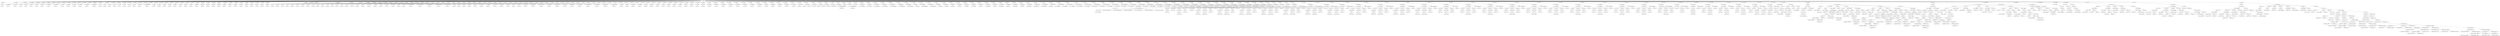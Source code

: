 digraph tree {
    "['1', 'FileAST']";
    "['11', 'Typedef']";
    "['111', 'size_t']";
    "['1111', 'int']";
    "['12', 'Typedef']";
    "['121', '__builtin_va_list']";
    "['1211', 'int']";
    "['13', 'Typedef']";
    "['131', '__gnuc_va_list']";
    "['1311', 'int']";
    "['14', 'Typedef']";
    "['141', 'va_list']";
    "['1411', 'int']";
    "['15', 'Typedef']";
    "['151', '__int8_t']";
    "['1511', 'int']";
    "['16', 'Typedef']";
    "['161', '__uint8_t']";
    "['1611', 'int']";
    "['17', 'Typedef']";
    "['171', '__int16_t']";
    "['1711', 'int']";
    "['18', 'Typedef']";
    "['181', '__uint16_t']";
    "['1811', 'int']";
    "['19', 'Typedef']";
    "['191', '__int_least16_t']";
    "['1911', 'int']";
    "['110', 'Typedef']";
    "['1101', '__uint_least16_t']";
    "['11011', 'int']";
    "['111', 'Typedef']";
    "['1111', '__int32_t']";
    "['11111', 'int']";
    "['112', 'Typedef']";
    "['1121', '__uint32_t']";
    "['11211', 'int']";
    "['113', 'Typedef']";
    "['1131', '__int64_t']";
    "['11311', 'int']";
    "['114', 'Typedef']";
    "['1141', '__uint64_t']";
    "['11411', 'int']";
    "['115', 'Typedef']";
    "['1151', '__int_least32_t']";
    "['11511', 'int']";
    "['116', 'Typedef']";
    "['1161', '__uint_least32_t']";
    "['11611', 'int']";
    "['117', 'Typedef']";
    "['1171', '__s8']";
    "['11711', 'int']";
    "['118', 'Typedef']";
    "['1181', '__u8']";
    "['11811', 'int']";
    "['119', 'Typedef']";
    "['1191', '__s16']";
    "['11911', 'int']";
    "['120', 'Typedef']";
    "['1201', '__u16']";
    "['12011', 'int']";
    "['121', 'Typedef']";
    "['1211', '__s32']";
    "['12111', 'int']";
    "['122', 'Typedef']";
    "['1221', '__u32']";
    "['12211', 'int']";
    "['123', 'Typedef']";
    "['1231', '__s64']";
    "['12311', 'int']";
    "['124', 'Typedef']";
    "['1241', '__u64']";
    "['12411', 'int']";
    "['125', 'Typedef']";
    "['1251', '_LOCK_T']";
    "['12511', 'int']";
    "['126', 'Typedef']";
    "['1261', '_LOCK_RECURSIVE_T']";
    "['12611', 'int']";
    "['127', 'Typedef']";
    "['1271', '_off_t']";
    "['12711', 'int']";
    "['128', 'Typedef']";
    "['1281', '__dev_t']";
    "['12811', 'int']";
    "['129', 'Typedef']";
    "['1291', '__uid_t']";
    "['12911', 'int']";
    "['130', 'Typedef']";
    "['1301', '__gid_t']";
    "['13011', 'int']";
    "['131', 'Typedef']";
    "['1311', '_off64_t']";
    "['13111', 'int']";
    "['132', 'Typedef']";
    "['1321', '_fpos_t']";
    "['13211', 'int']";
    "['133', 'Typedef']";
    "['1331', '_ssize_t']";
    "['13311', 'int']";
    "['134', 'Typedef']";
    "['1341', 'wint_t']";
    "['13411', 'int']";
    "['135', 'Typedef']";
    "['1351', '_mbstate_t']";
    "['13511', 'int']";
    "['136', 'Typedef']";
    "['1361', '_flock_t']";
    "['13611', 'int']";
    "['137', 'Typedef']";
    "['1371', '_iconv_t']";
    "['13711', 'int']";
    "['138', 'Typedef']";
    "['1381', '__ULong']";
    "['13811', 'int']";
    "['139', 'Typedef']";
    "['1391', '__FILE']";
    "['13911', 'int']";
    "['140', 'Typedef']";
    "['1401', 'ptrdiff_t']";
    "['14011', 'int']";
    "['141', 'Typedef']";
    "['1411', 'wchar_t']";
    "['14111', 'int']";
    "['142', 'Typedef']";
    "['1421', 'char16_t']";
    "['14211', 'int']";
    "['143', 'Typedef']";
    "['1431', 'char32_t']";
    "['14311', 'int']";
    "['144', 'Typedef']";
    "['1441', '__off_t']";
    "['14411', 'int']";
    "['145', 'Typedef']";
    "['1451', '__pid_t']";
    "['14511', 'int']";
    "['146', 'Typedef']";
    "['1461', '__loff_t']";
    "['14611', 'int']";
    "['147', 'Typedef']";
    "['1471', 'u_char']";
    "['14711', 'int']";
    "['148', 'Typedef']";
    "['1481', 'u_short']";
    "['14811', 'int']";
    "['149', 'Typedef']";
    "['1491', 'u_int']";
    "['14911', 'int']";
    "['150', 'Typedef']";
    "['1501', 'u_long']";
    "['15011', 'int']";
    "['151', 'Typedef']";
    "['1511', 'ushort']";
    "['15111', 'int']";
    "['152', 'Typedef']";
    "['1521', 'uint']";
    "['15211', 'int']";
    "['153', 'Typedef']";
    "['1531', 'clock_t']";
    "['15311', 'int']";
    "['154', 'Typedef']";
    "['1541', 'time_t']";
    "['15411', 'int']";
    "['155', 'Typedef']";
    "['1551', 'daddr_t']";
    "['15511', 'int']";
    "['156', 'Typedef']";
    "['1561', 'caddr_t']";
    "['15611', 'int']";
    "['157', 'Typedef']";
    "['1571', 'ino_t']";
    "['15711', 'int']";
    "['158', 'Typedef']";
    "['1581', 'off_t']";
    "['15811', 'int']";
    "['159', 'Typedef']";
    "['1591', 'dev_t']";
    "['15911', 'int']";
    "['160', 'Typedef']";
    "['1601', 'uid_t']";
    "['16011', 'int']";
    "['161', 'Typedef']";
    "['1611', 'gid_t']";
    "['16111', 'int']";
    "['162', 'Typedef']";
    "['1621', 'pid_t']";
    "['16211', 'int']";
    "['163', 'Typedef']";
    "['1631', 'key_t']";
    "['16311', 'int']";
    "['164', 'Typedef']";
    "['1641', 'ssize_t']";
    "['16411', 'int']";
    "['165', 'Typedef']";
    "['1651', 'mode_t']";
    "['16511', 'int']";
    "['166', 'Typedef']";
    "['1661', 'nlink_t']";
    "['16611', 'int']";
    "['167', 'Typedef']";
    "['1671', 'fd_mask']";
    "['16711', 'int']";
    "['168', 'Typedef']";
    "['1681', '_types_fd_set']";
    "['16811', 'int']";
    "['169', 'Typedef']";
    "['1691', 'clockid_t']";
    "['16911', 'int']";
    "['170', 'Typedef']";
    "['1701', 'timer_t']";
    "['17011', 'int']";
    "['171', 'Typedef']";
    "['1711', 'useconds_t']";
    "['17111', 'int']";
    "['172', 'Typedef']";
    "['1721', 'suseconds_t']";
    "['17211', 'int']";
    "['173', 'Typedef']";
    "['1731', 'FILE']";
    "['17311', 'int']";
    "['174', 'Typedef']";
    "['1741', 'fpos_t']";
    "['17411', 'int']";
    "['175', 'Typedef']";
    "['1751', 'cookie_read_function_t']";
    "['17511', 'int']";
    "['176', 'Typedef']";
    "['1761', 'cookie_write_function_t']";
    "['17611', 'int']";
    "['177', 'Typedef']";
    "['1771', 'cookie_seek_function_t']";
    "['17711', 'int']";
    "['178', 'Typedef']";
    "['1781', 'cookie_close_function_t']";
    "['17811', 'int']";
    "['179', 'Typedef']";
    "['1791', 'cookie_io_functions_t']";
    "['17911', 'int']";
    "['180', 'Typedef']";
    "['1801', 'div_t']";
    "['18011', 'int']";
    "['181', 'Typedef']";
    "['1811', 'ldiv_t']";
    "['18111', 'int']";
    "['182', 'Typedef']";
    "['1821', 'lldiv_t']";
    "['18211', 'int']";
    "['183', 'Typedef']";
    "['1831', 'sigset_t']";
    "['18311', 'int']";
    "['184', 'Typedef']";
    "['1841', '__sigset_t']";
    "['18411', 'int']";
    "['185', 'Typedef']";
    "['1851', '_sig_func_ptr']";
    "['18511', 'int']";
    "['186', 'Typedef']";
    "['1861', 'sig_atomic_t']";
    "['18611', 'int']";
    "['187', 'Typedef']";
    "['1871', '__tzrule_type']";
    "['18711', 'int']";
    "['188', 'Typedef']";
    "['1881', '__tzinfo_type']";
    "['18811', 'int']";
    "['189', 'Typedef']";
    "['1891', 'mbstate_t']";
    "['18911', 'int']";
    "['190', 'Typedef']";
    "['1901', 'sem_t']";
    "['19011', 'int']";
    "['191', 'Typedef']";
    "['1911', 'pthread_t']";
    "['19111', 'int']";
    "['192', 'Typedef']";
    "['1921', 'pthread_attr_t']";
    "['19211', 'int']";
    "['193', 'Typedef']";
    "['1931', 'pthread_mutex_t']";
    "['19311', 'int']";
    "['194', 'Typedef']";
    "['1941', 'pthread_mutexattr_t']";
    "['19411', 'int']";
    "['195', 'Typedef']";
    "['1951', 'pthread_cond_t']";
    "['19511', 'int']";
    "['196', 'Typedef']";
    "['1961', 'pthread_condattr_t']";
    "['19611', 'int']";
    "['197', 'Typedef']";
    "['1971', 'pthread_key_t']";
    "['19711', 'int']";
    "['198', 'Typedef']";
    "['1981', 'pthread_once_t']";
    "['19811', 'int']";
    "['199', 'Typedef']";
    "['1991', 'pthread_rwlock_t']";
    "['19911', 'int']";
    "['1100', 'Typedef']";
    "['11001', 'pthread_rwlockattr_t']";
    "['110011', 'int']";
    "['1101', 'Typedef']";
    "['11011', 'pthread_spinlock_t']";
    "['110111', 'int']";
    "['1102', 'Typedef']";
    "['11021', 'pthread_barrier_t']";
    "['110211', 'int']";
    "['1103', 'Typedef']";
    "['11031', 'pthread_barrierattr_t']";
    "['110311', 'int']";
    "['1104', 'Typedef']";
    "['11041', 'jmp_buf']";
    "['110411', 'int']";
    "['1105', 'Typedef']";
    "['11051', 'rlim_t']";
    "['110511', 'int']";
    "['1106', 'Typedef']";
    "['11061', 'sa_family_t']";
    "['110611', 'int']";
    "['1107', 'Typedef']";
    "['11071', 'sigjmp_buf']";
    "['110711', 'int']";
    "['1108', 'Typedef']";
    "['11081', 'stack_t']";
    "['110811', 'int']";
    "['1109', 'Typedef']";
    "['11091', 'siginfo_t']";
    "['110911', 'int']";
    "['1110', 'Typedef']";
    "['11101', 'z_stream']";
    "['111011', 'int']";
    "['1111', 'Typedef']";
    "['11111', 'int8_t']";
    "['111111', 'int']";
    "['1112', 'Typedef']";
    "['11121', 'uint8_t']";
    "['111211', 'int']";
    "['1113', 'Typedef']";
    "['11131', 'int16_t']";
    "['111311', 'int']";
    "['1114', 'Typedef']";
    "['11141', 'uint16_t']";
    "['111411', 'int']";
    "['1115', 'Typedef']";
    "['11151', 'int32_t']";
    "['111511', 'int']";
    "['1116', 'Typedef']";
    "['11161', 'uint32_t']";
    "['111611', 'int']";
    "['1117', 'Typedef']";
    "['11171', 'int64_t']";
    "['111711', 'int']";
    "['1118', 'Typedef']";
    "['11181', 'uint64_t']";
    "['111811', 'int']";
    "['1119', 'Typedef']";
    "['11191', 'int_least8_t']";
    "['111911', 'int']";
    "['1120', 'Typedef']";
    "['11201', 'uint_least8_t']";
    "['112011', 'int']";
    "['1121', 'Typedef']";
    "['11211', 'int_least16_t']";
    "['112111', 'int']";
    "['1122', 'Typedef']";
    "['11221', 'uint_least16_t']";
    "['112211', 'int']";
    "['1123', 'Typedef']";
    "['11231', 'int_least32_t']";
    "['112311', 'int']";
    "['1124', 'Typedef']";
    "['11241', 'uint_least32_t']";
    "['112411', 'int']";
    "['1125', 'Typedef']";
    "['11251', 'int_least64_t']";
    "['112511', 'int']";
    "['1126', 'Typedef']";
    "['11261', 'uint_least64_t']";
    "['112611', 'int']";
    "['1127', 'Typedef']";
    "['11271', 'int_fast8_t']";
    "['112711', 'int']";
    "['1128', 'Typedef']";
    "['11281', 'uint_fast8_t']";
    "['112811', 'int']";
    "['1129', 'Typedef']";
    "['11291', 'int_fast16_t']";
    "['112911', 'int']";
    "['1130', 'Typedef']";
    "['11301', 'uint_fast16_t']";
    "['113011', 'int']";
    "['1131', 'Typedef']";
    "['11311', 'int_fast32_t']";
    "['113111', 'int']";
    "['1132', 'Typedef']";
    "['11321', 'uint_fast32_t']";
    "['113211', 'int']";
    "['1133', 'Typedef']";
    "['11331', 'int_fast64_t']";
    "['113311', 'int']";
    "['1134', 'Typedef']";
    "['11341', 'uint_fast64_t']";
    "['113411', 'int']";
    "['1135', 'Typedef']";
    "['11351', 'intptr_t']";
    "['113511', 'int']";
    "['1136', 'Typedef']";
    "['11361', 'uintptr_t']";
    "['113611', 'int']";
    "['1137', 'Typedef']";
    "['11371', 'intmax_t']";
    "['113711', 'int']";
    "['1138', 'Typedef']";
    "['11381', 'uintmax_t']";
    "['113811', 'int']";
    "['1139', 'Typedef']";
    "['11391', 'bool']";
    "['113911', '_Bool']";
    "['1140', 'Typedef']";
    "['11401', 'PtrDecl']";
    "['114011', 'MirEGLNativeWindowType']";
    "['1140111', 'void']";
    "['1141', 'Typedef']";
    "['11411', 'PtrDecl']";
    "['114111', 'MirEGLNativeDisplayType']";
    "['1141111', 'void']";
    "['1142', 'Typedef']";
    "['11421', 'MirConnection']";
    "['114211', 'MirConnection']";
    "['1143', 'Typedef']";
    "['11431', 'MirSurface']";
    "['114311', 'MirSurface']";
    "['1144', 'Typedef']";
    "['11441', 'MirSurfaceSpec']";
    "['114411', 'MirSurfaceSpec']";
    "['1145', 'Typedef']";
    "['11451', 'MirScreencast']";
    "['114511', 'MirScreencast']";
    "['1146', 'Typedef']";
    "['11461', 'MirPromptSession']";
    "['114611', 'MirPromptSession']";
    "['1147', 'Typedef']";
    "['11471', 'MirBufferStream']";
    "['114711', 'MirBufferStream']";
    "['1148', 'Typedef']";
    "['11481', 'MirPersistentId']";
    "['114811', 'MirPersistentId']";
    "['1149', 'Typedef']";
    "['11491', 'MirBlob']";
    "['114911', 'MirBlob']";
    "['1150', 'Typedef']";
    "['11501', 'MirDisplayConfig']";
    "['115011', 'MirDisplayConfig']";
    "['1151', 'Typedef']";
    "['11511', 'xcb_connection_t']";
    "['115111', 'xcb_connection_t']";
    "['1152', 'Typedef']";
    "['11521', 'xcb_window_t']";
    "['115211', 'uint32_t']";
    "['1153', 'Typedef']";
    "['11531', 'xcb_visualid_t']";
    "['115311', 'uint32_t']";
    "['1154', 'Typedef']";
    "['11541', 'atomic_bool']";
    "['115411', '_Bool']";
    "['1155', 'Typedef']";
    "['11551', 'atomic_char']";
    "['115511', 'char']";
    "['1156', 'Typedef']";
    "['11561', 'atomic_schar']";
    "['115611', 'signed']";
    "['1157', 'Typedef']";
    "['11571', 'atomic_uchar']";
    "['115711', 'unsigned']";
    "['1158', 'Typedef']";
    "['11581', 'atomic_short']";
    "['115811', 'short']";
    "['1159', 'Typedef']";
    "['11591', 'atomic_ushort']";
    "['115911', 'unsigned']";
    "['1160', 'Typedef']";
    "['11601', 'atomic_int']";
    "['116011', 'int']";
    "['1161', 'Typedef']";
    "['11611', 'atomic_uint']";
    "['116111', 'unsigned']";
    "['1162', 'Typedef']";
    "['11621', 'atomic_long']";
    "['116211', 'long']";
    "['1163', 'Typedef']";
    "['11631', 'atomic_ulong']";
    "['116311', 'unsigned']";
    "['1164', 'Typedef']";
    "['11641', 'atomic_llong']";
    "['116411', 'long']";
    "['1165', 'Typedef']";
    "['11651', 'atomic_ullong']";
    "['116511', 'unsigned']";
    "['1166', 'Typedef']";
    "['11661', 'atomic_char16_t']";
    "['116611', 'uint_least16_t']";
    "['1167', 'Typedef']";
    "['11671', 'atomic_char32_t']";
    "['116711', 'uint_least32_t']";
    "['1168', 'Typedef']";
    "['11681', 'atomic_wchar_t']";
    "['116811', 'wchar_t']";
    "['1169', 'Typedef']";
    "['11691', 'atomic_int_least8_t']";
    "['116911', 'int_least8_t']";
    "['1170', 'Typedef']";
    "['11701', 'atomic_uint_least8_t']";
    "['117011', 'uint_least8_t']";
    "['1171', 'Typedef']";
    "['11711', 'atomic_int_least16_t']";
    "['117111', 'int_least16_t']";
    "['1172', 'Typedef']";
    "['11721', 'atomic_uint_least16_t']";
    "['117211', 'uint_least16_t']";
    "['1173', 'Typedef']";
    "['11731', 'atomic_int_least32_t']";
    "['117311', 'int_least32_t']";
    "['1174', 'Typedef']";
    "['11741', 'atomic_uint_least32_t']";
    "['117411', 'uint_least32_t']";
    "['1175', 'Typedef']";
    "['11751', 'atomic_int_least64_t']";
    "['117511', 'int_least64_t']";
    "['1176', 'Typedef']";
    "['11761', 'atomic_uint_least64_t']";
    "['117611', 'uint_least64_t']";
    "['1177', 'Typedef']";
    "['11771', 'atomic_int_fast8_t']";
    "['117711', 'int_fast8_t']";
    "['1178', 'Typedef']";
    "['11781', 'atomic_uint_fast8_t']";
    "['117811', 'uint_fast8_t']";
    "['1179', 'Typedef']";
    "['11791', 'atomic_int_fast16_t']";
    "['117911', 'int_fast16_t']";
    "['1180', 'Typedef']";
    "['11801', 'atomic_uint_fast16_t']";
    "['118011', 'uint_fast16_t']";
    "['1181', 'Typedef']";
    "['11811', 'atomic_int_fast32_t']";
    "['118111', 'int_fast32_t']";
    "['1182', 'Typedef']";
    "['11821', 'atomic_uint_fast32_t']";
    "['118211', 'uint_fast32_t']";
    "['1183', 'Typedef']";
    "['11831', 'atomic_int_fast64_t']";
    "['118311', 'int_fast64_t']";
    "['1184', 'Typedef']";
    "['11841', 'atomic_uint_fast64_t']";
    "['118411', 'uint_fast64_t']";
    "['1185', 'Typedef']";
    "['11851', 'atomic_intptr_t']";
    "['118511', 'intptr_t']";
    "['1186', 'Typedef']";
    "['11861', 'atomic_uintptr_t']";
    "['118611', 'uintptr_t']";
    "['1187', 'Typedef']";
    "['11871', 'atomic_size_t']";
    "['118711', 'size_t']";
    "['1188', 'Typedef']";
    "['11881', 'atomic_ptrdiff_t']";
    "['118811', 'ptrdiff_t']";
    "['1189', 'Typedef']";
    "['11891', 'atomic_intmax_t']";
    "['118911', 'intmax_t']";
    "['1190', 'Typedef']";
    "['11901', 'atomic_uintmax_t']";
    "['119011', 'uintmax_t']";
    "['1191', 'Typedef']";
    "['11911', 'atomic_flag']";
    "['119111', 'Struct']";
    "['1191111', 'Decl']";
    "['11911111', '_Value']";
    "['119111111', 'atomic_bool']";
    "['1192', 'Typedef']";
    "['11921', 'memory_order']";
    "['119211', 'Enum']";
    "['1192111', 'EnumeratorList']";
    "['11921111', 'memory_order_relaxed']";
    "['11921112', 'memory_order_consume']";
    "['11921113', 'memory_order_acquire']";
    "['11921114', 'memory_order_release']";
    "['11921115', 'memory_order_acq_rel']";
    "['11921116', 'memory_order_seq_cst']";
    "['1193', 'Decl']";
    "['11931', 'FuncDecl']";
    "['119311', 'ParamList']";
    "['1193111', 'Decl']";
    "['11931111', 'fd']";
    "['119311111', 'int']";
    "['119312', 'PtrDecl']";
    "['1193121', 'readfile']";
    "['11931211', 'char']";
    "['1194', 'Decl']";
    "['11941', 'FuncDecl']";
    "['119411', 'ParamList']";
    "['1194111', 'Decl']";
    "['11941111', 'PtrDecl']";
    "['119411111', 's']";
    "['1194111111', 'char']";
    "['1194112', 'Decl']";
    "['11941121', 'n']";
    "['119411211', 'int']";
    "['119412', 'PtrDecl']";
    "['1194121', 'find_section_start']";
    "['11941211', 'char']";
    "['1195', 'Decl']";
    "['11951', 'FuncDecl']";
    "['119511', 'ParamList']";
    "['1195111', 'Decl']";
    "['11951111', 'PtrDecl']";
    "['119511111', 's']";
    "['1195111111', 'char']";
    "['1195112', 'Decl']";
    "['11951121', 'PtrDecl']";
    "['119511211', 'arr']";
    "['1195112111', 'char']";
    "['1195113', 'Decl']";
    "['11951131', 'n']";
    "['119511311', 'int']";
    "['119512', 'parse_string']";
    "['1195121', 'int']";
    "['1196', 'Decl']";
    "['11961', 'FuncDecl']";
    "['119611', 'ParamList']";
    "['1196111', 'Decl']";
    "['11961111', 'PtrDecl']";
    "['119611111', 's']";
    "['1196111111', 'char']";
    "['1196112', 'Decl']";
    "['11961121', 'PtrDecl']";
    "['119611211', 'arr']";
    "['1196112111', 'uint8_t']";
    "['1196113', 'Decl']";
    "['11961131', 'n']";
    "['119611311', 'int']";
    "['119612', 'parse_uint8_t_array']";
    "['1196121', 'int']";
    "['1197', 'Decl']";
    "['11971', 'FuncDecl']";
    "['119711', 'ParamList']";
    "['1197111', 'Decl']";
    "['11971111', 'PtrDecl']";
    "['119711111', 's']";
    "['1197111111', 'char']";
    "['1197112', 'Decl']";
    "['11971121', 'PtrDecl']";
    "['119711211', 'arr']";
    "['1197112111', 'uint16_t']";
    "['1197113', 'Decl']";
    "['11971131', 'n']";
    "['119711311', 'int']";
    "['119712', 'parse_uint16_t_array']";
    "['1197121', 'int']";
    "['1198', 'Decl']";
    "['11981', 'FuncDecl']";
    "['119811', 'ParamList']";
    "['1198111', 'Decl']";
    "['11981111', 'PtrDecl']";
    "['119811111', 's']";
    "['1198111111', 'char']";
    "['1198112', 'Decl']";
    "['11981121', 'PtrDecl']";
    "['119811211', 'arr']";
    "['1198112111', 'uint32_t']";
    "['1198113', 'Decl']";
    "['11981131', 'n']";
    "['119811311', 'int']";
    "['119812', 'parse_uint32_t_array']";
    "['1198121', 'int']";
    "['1199', 'Decl']";
    "['11991', 'FuncDecl']";
    "['119911', 'ParamList']";
    "['1199111', 'Decl']";
    "['11991111', 'PtrDecl']";
    "['119911111', 's']";
    "['1199111111', 'char']";
    "['1199112', 'Decl']";
    "['11991121', 'PtrDecl']";
    "['119911211', 'arr']";
    "['1199112111', 'uint64_t']";
    "['1199113', 'Decl']";
    "['11991131', 'n']";
    "['119911311', 'int']";
    "['119912', 'parse_uint64_t_array']";
    "['1199121', 'int']";
    "['1200', 'Decl']";
    "['12001', 'FuncDecl']";
    "['120011', 'ParamList']";
    "['1200111', 'Decl']";
    "['12001111', 'PtrDecl']";
    "['120011111', 's']";
    "['1200111111', 'char']";
    "['1200112', 'Decl']";
    "['12001121', 'PtrDecl']";
    "['120011211', 'arr']";
    "['1200112111', 'int8_t']";
    "['1200113', 'Decl']";
    "['12001131', 'n']";
    "['120011311', 'int']";
    "['120012', 'parse_int8_t_array']";
    "['1200121', 'int']";
    "['1201', 'Decl']";
    "['12011', 'FuncDecl']";
    "['120111', 'ParamList']";
    "['1201111', 'Decl']";
    "['12011111', 'PtrDecl']";
    "['120111111', 's']";
    "['1201111111', 'char']";
    "['1201112', 'Decl']";
    "['12011121', 'PtrDecl']";
    "['120111211', 'arr']";
    "['1201112111', 'int16_t']";
    "['1201113', 'Decl']";
    "['12011131', 'n']";
    "['120111311', 'int']";
    "['120112', 'parse_int16_t_array']";
    "['1201121', 'int']";
    "['1202', 'Decl']";
    "['12021', 'FuncDecl']";
    "['120211', 'ParamList']";
    "['1202111', 'Decl']";
    "['12021111', 'PtrDecl']";
    "['120211111', 's']";
    "['1202111111', 'char']";
    "['1202112', 'Decl']";
    "['12021121', 'PtrDecl']";
    "['120211211', 'arr']";
    "['1202112111', 'int32_t']";
    "['1202113', 'Decl']";
    "['12021131', 'n']";
    "['120211311', 'int']";
    "['120212', 'parse_int32_t_array']";
    "['1202121', 'int']";
    "['1203', 'Decl']";
    "['12031', 'FuncDecl']";
    "['120311', 'ParamList']";
    "['1203111', 'Decl']";
    "['12031111', 'PtrDecl']";
    "['120311111', 's']";
    "['1203111111', 'char']";
    "['1203112', 'Decl']";
    "['12031121', 'PtrDecl']";
    "['120311211', 'arr']";
    "['1203112111', 'int64_t']";
    "['1203113', 'Decl']";
    "['12031131', 'n']";
    "['120311311', 'int']";
    "['120312', 'parse_int64_t_array']";
    "['1203121', 'int']";
    "['1204', 'Decl']";
    "['12041', 'FuncDecl']";
    "['120411', 'ParamList']";
    "['1204111', 'Decl']";
    "['12041111', 'PtrDecl']";
    "['120411111', 's']";
    "['1204111111', 'char']";
    "['1204112', 'Decl']";
    "['12041121', 'PtrDecl']";
    "['120411211', 'arr']";
    "['1204112111', 'float']";
    "['1204113', 'Decl']";
    "['12041131', 'n']";
    "['120411311', 'int']";
    "['120412', 'parse_float_array']";
    "['1204121', 'int']";
    "['1205', 'Decl']";
    "['12051', 'FuncDecl']";
    "['120511', 'ParamList']";
    "['1205111', 'Decl']";
    "['12051111', 'PtrDecl']";
    "['120511111', 's']";
    "['1205111111', 'char']";
    "['1205112', 'Decl']";
    "['12051121', 'PtrDecl']";
    "['120511211', 'arr']";
    "['1205112111', 'double']";
    "['1205113', 'Decl']";
    "['12051131', 'n']";
    "['120511311', 'int']";
    "['120512', 'parse_double_array']";
    "['1205121', 'int']";
    "['1206', 'Decl']";
    "['12061', 'FuncDecl']";
    "['120611', 'ParamList']";
    "['1206111', 'Decl']";
    "['12061111', 'fd']";
    "['120611111', 'int']";
    "['1206112', 'Decl']";
    "['12061121', 'PtrDecl']";
    "['120611211', 'arr']";
    "['1206112111', 'char']";
    "['1206113', 'Decl']";
    "['12061131', 'n']";
    "['120611311', 'int']";
    "['120612', 'write_string']";
    "['1206121', 'int']";
    "['1207', 'Decl']";
    "['12071', 'FuncDecl']";
    "['120711', 'ParamList']";
    "['1207111', 'Decl']";
    "['12071111', 'fd']";
    "['120711111', 'int']";
    "['1207112', 'Decl']";
    "['12071121', 'PtrDecl']";
    "['120711211', 'arr']";
    "['1207112111', 'uint8_t']";
    "['1207113', 'Decl']";
    "['12071131', 'n']";
    "['120711311', 'int']";
    "['120712', 'write_uint8_t_array']";
    "['1207121', 'int']";
    "['1208', 'Decl']";
    "['12081', 'FuncDecl']";
    "['120811', 'ParamList']";
    "['1208111', 'Decl']";
    "['12081111', 'fd']";
    "['120811111', 'int']";
    "['1208112', 'Decl']";
    "['12081121', 'PtrDecl']";
    "['120811211', 'arr']";
    "['1208112111', 'uint16_t']";
    "['1208113', 'Decl']";
    "['12081131', 'n']";
    "['120811311', 'int']";
    "['120812', 'write_uint16_t_array']";
    "['1208121', 'int']";
    "['1209', 'Decl']";
    "['12091', 'FuncDecl']";
    "['120911', 'ParamList']";
    "['1209111', 'Decl']";
    "['12091111', 'fd']";
    "['120911111', 'int']";
    "['1209112', 'Decl']";
    "['12091121', 'PtrDecl']";
    "['120911211', 'arr']";
    "['1209112111', 'uint32_t']";
    "['1209113', 'Decl']";
    "['12091131', 'n']";
    "['120911311', 'int']";
    "['120912', 'write_uint32_t_array']";
    "['1209121', 'int']";
    "['1210', 'Decl']";
    "['12101', 'FuncDecl']";
    "['121011', 'ParamList']";
    "['1210111', 'Decl']";
    "['12101111', 'fd']";
    "['121011111', 'int']";
    "['1210112', 'Decl']";
    "['12101121', 'PtrDecl']";
    "['121011211', 'arr']";
    "['1210112111', 'uint64_t']";
    "['1210113', 'Decl']";
    "['12101131', 'n']";
    "['121011311', 'int']";
    "['121012', 'write_uint64_t_array']";
    "['1210121', 'int']";
    "['1211', 'Decl']";
    "['12111', 'FuncDecl']";
    "['121111', 'ParamList']";
    "['1211111', 'Decl']";
    "['12111111', 'fd']";
    "['121111111', 'int']";
    "['1211112', 'Decl']";
    "['12111121', 'PtrDecl']";
    "['121111211', 'arr']";
    "['1211112111', 'int8_t']";
    "['1211113', 'Decl']";
    "['12111131', 'n']";
    "['121111311', 'int']";
    "['121112', 'write_int8_t_array']";
    "['1211121', 'int']";
    "['1212', 'Decl']";
    "['12121', 'FuncDecl']";
    "['121211', 'ParamList']";
    "['1212111', 'Decl']";
    "['12121111', 'fd']";
    "['121211111', 'int']";
    "['1212112', 'Decl']";
    "['12121121', 'PtrDecl']";
    "['121211211', 'arr']";
    "['1212112111', 'int16_t']";
    "['1212113', 'Decl']";
    "['12121131', 'n']";
    "['121211311', 'int']";
    "['121212', 'write_int16_t_array']";
    "['1212121', 'int']";
    "['1213', 'Decl']";
    "['12131', 'FuncDecl']";
    "['121311', 'ParamList']";
    "['1213111', 'Decl']";
    "['12131111', 'fd']";
    "['121311111', 'int']";
    "['1213112', 'Decl']";
    "['12131121', 'PtrDecl']";
    "['121311211', 'arr']";
    "['1213112111', 'int32_t']";
    "['1213113', 'Decl']";
    "['12131131', 'n']";
    "['121311311', 'int']";
    "['121312', 'write_int32_t_array']";
    "['1213121', 'int']";
    "['1214', 'Decl']";
    "['12141', 'FuncDecl']";
    "['121411', 'ParamList']";
    "['1214111', 'Decl']";
    "['12141111', 'fd']";
    "['121411111', 'int']";
    "['1214112', 'Decl']";
    "['12141121', 'PtrDecl']";
    "['121411211', 'arr']";
    "['1214112111', 'int64_t']";
    "['1214113', 'Decl']";
    "['12141131', 'n']";
    "['121411311', 'int']";
    "['121412', 'write_int64_t_array']";
    "['1214121', 'int']";
    "['1215', 'Decl']";
    "['12151', 'FuncDecl']";
    "['121511', 'ParamList']";
    "['1215111', 'Decl']";
    "['12151111', 'fd']";
    "['121511111', 'int']";
    "['1215112', 'Decl']";
    "['12151121', 'PtrDecl']";
    "['121511211', 'arr']";
    "['1215112111', 'float']";
    "['1215113', 'Decl']";
    "['12151131', 'n']";
    "['121511311', 'int']";
    "['121512', 'write_float_array']";
    "['1215121', 'int']";
    "['1216', 'Decl']";
    "['12161', 'FuncDecl']";
    "['121611', 'ParamList']";
    "['1216111', 'Decl']";
    "['12161111', 'fd']";
    "['121611111', 'int']";
    "['1216112', 'Decl']";
    "['12161121', 'PtrDecl']";
    "['121611211', 'arr']";
    "['1216112111', 'double']";
    "['1216113', 'Decl']";
    "['12161131', 'n']";
    "['121611311', 'int']";
    "['121612', 'write_double_array']";
    "['1216121', 'int']";
    "['1217', 'Decl']";
    "['12171', 'FuncDecl']";
    "['121711', 'ParamList']";
    "['1217111', 'Decl']";
    "['12171111', 'fd']";
    "['121711111', 'int']";
    "['121712', 'write_section_header']";
    "['1217121', 'int']";
    "['1218', 'Decl']";
    "['12181', 'FuncDecl']";
    "['121811', 'ParamList']";
    "['1218111', 'Decl']";
    "['12181111', 'PtrDecl']";
    "['121811111', 'vargs']";
    "['1218111111', 'void']";
    "['121812', 'run_benchmark']";
    "['1218121', 'void']";
    "['1219', 'Decl']";
    "['12191', 'FuncDecl']";
    "['121911', 'ParamList']";
    "['1219111', 'Decl']";
    "['12191111', 'fd']";
    "['121911111', 'int']";
    "['1219112', 'Decl']";
    "['12191121', 'PtrDecl']";
    "['121911211', 'vdata']";
    "['1219112111', 'void']";
    "['121912', 'input_to_data']";
    "['1219121', 'void']";
    "['1220', 'Decl']";
    "['12201', 'FuncDecl']";
    "['122011', 'ParamList']";
    "['1220111', 'Decl']";
    "['12201111', 'fd']";
    "['122011111', 'int']";
    "['1220112', 'Decl']";
    "['12201121', 'PtrDecl']";
    "['122011211', 'vdata']";
    "['1220112111', 'void']";
    "['122012', 'data_to_input']";
    "['1220121', 'void']";
    "['1221', 'Decl']";
    "['12211', 'FuncDecl']";
    "['122111', 'ParamList']";
    "['1221111', 'Decl']";
    "['12211111', 'fd']";
    "['122111111', 'int']";
    "['1221112', 'Decl']";
    "['12211121', 'PtrDecl']";
    "['122111211', 'vdata']";
    "['1221112111', 'void']";
    "['122112', 'output_to_data']";
    "['1221121', 'void']";
    "['1222', 'Decl']";
    "['12221', 'FuncDecl']";
    "['122211', 'ParamList']";
    "['1222111', 'Decl']";
    "['12221111', 'fd']";
    "['122211111', 'int']";
    "['1222112', 'Decl']";
    "['12221121', 'PtrDecl']";
    "['122211211', 'vdata']";
    "['1222112111', 'void']";
    "['122212', 'data_to_output']";
    "['1222121', 'void']";
    "['1223', 'Decl']";
    "['12231', 'FuncDecl']";
    "['122311', 'ParamList']";
    "['1223111', 'Decl']";
    "['12231111', 'PtrDecl']";
    "['122311111', 'vdata']";
    "['1223111111', 'void']";
    "['1223112', 'Decl']";
    "['12231121', 'PtrDecl']";
    "['122311211', 'vref']";
    "['1223112111', 'void']";
    "['122312', 'check_data']";
    "['1223121', 'int']";
    "['1224', 'Decl']";
    "['12241', 'INPUT_SIZE']";
    "['122411', 'int']";
    "['1225', 'Decl']";
    "['12251', 'Struct']";
    "['122511', 'Decl']";
    "['1225111', 'ArrayDecl']";
    "['12251111', 's']";
    "['122511111', 'uint64_t']";
    "['12251112', '<<']";
    "['122511121', 'FuncCall']";
    "['1225111211', 'UINT16_C']";
    "['1225111212', 'ExprList']";
    "['12251112121', '1']";
    "['122511122', '6']";
    "['122512', 'Decl']";
    "['1225121', 'i']";
    "['12251211', 'uint_fast16_t']";
    "['122513', 'Decl']";
    "['1225131', 'c']";
    "['12251311', 'uint_fast16_t']";
    "['1226', 'FuncDef']";
    "['12261', 'Decl']";
    "['122611', 'FuncDecl']";
    "['1226111', 'ParamList']";
    "['12261111', 'Decl']";
    "['122611111', 'PtrDecl']";
    "['1226111111', 'state']";
    "['12261111111', 'prng_rand_t']";
    "['1226112', 'prng_rand']";
    "['12261121', 'uint64_t']";
    "['12262', 'Compound']";
    "['122621', 'Decl']";
    "['1226211', 'i']";
    "['12262111', 'uint_fast16_t']";
    "['122622', 'Decl']";
    "['1226221', 'r']";
    "['12262211', 'uint_fast16_t']";
    "['122623', 'Decl']";
    "['1226231', 'new_rands']";
    "['12262311', 'uint_fast16_t']";
    "['1226232', '0']";
    "['122624', 'If']";
    "['1226241', '!']";
    "['12262411', 'StructRef']";
    "['122624111', 'state']";
    "['122624112', 'c']";
    "['1226242', 'Compound']";
    "['12262421', '+=']";
    "['122624211', 'new_rands']";
    "['122624212', '+']";
    "['1226242121', '-']";
    "['12262421211', '*']";
    "['122624212111', 'FuncCall']";
    "['1226242121111', 'UINT16_C']";
    "['1226242121112', 'ExprList']";
    "['12262421211121', '55']";
    "['122624212112', '10']";
    "['12262421212', 'FuncCall']";
    "['122624212121', 'UINT16_C']";
    "['122624212122', 'ExprList']";
    "['1226242121221', '55']";
    "['1226242122', '1']";
    "['12262422', '=']";
    "['122624221', 'StructRef']";
    "['1226242211', 'state']";
    "['1226242212', 'c']";
    "['122624222', '-']";
    "['1226242221', 'FuncCall']";
    "['12262422211', 'UINT16_C']";
    "['12262422212', 'ExprList']";
    "['122624222121', '55']";
    "['1226242222', '1']";
    "['1226243', 'Compound']";
    "['12262431', '=']";
    "['122624311', 'new_rands']";
    "['122624312', '1']";
    "['12262432', '--']";
    "['122624321', 'StructRef']";
    "['1226243211', 'state']";
    "['1226243212', 'c']";
    "['122625', 'For']";
    "['1226251', '=']";
    "['12262511', 'r']";
    "['12262512', '0']";
    "['1226252', '<']";
    "['12262521', 'r']";
    "['12262522', 'new_rands']";
    "['1226253', '++']";
    "['12262531', 'r']";
    "['1226254', 'Compound']";
    "['12262541', '=']";
    "['122625411', 'i']";
    "['122625412', 'StructRef']";
    "['1226254121', 'state']";
    "['1226254122', 'i']";
    "['12262542', '=']";
    "['122625421', 'ArrayRef']";
    "['1226254211', 'StructRef']";
    "['12262542111', 'state']";
    "['12262542112', 's']";
    "['1226254212', '&']";
    "['12262542121', 'i']";
    "['12262542122', '-']";
    "['122625421221', '<<']";
    "['1226254212211', 'FuncCall']";
    "['12262542122111', 'UINT16_C']";
    "['12262542122112', 'ExprList']";
    "['122625421221121', '1']";
    "['1226254212212', '6']";
    "['122625421222', '1']";
    "['122625422', '+']";
    "['1226254221', 'ArrayRef']";
    "['12262542211', 'StructRef']";
    "['122625422111', 'state']";
    "['122625422112', 's']";
    "['12262542212', '&']";
    "['122625422121', '-']";
    "['1226254221211', '+']";
    "['12262542212111', 'i']";
    "['12262542212112', '<<']";
    "['122625422121121', 'FuncCall']";
    "['1226254221211211', 'UINT16_C']";
    "['1226254221211212', 'ExprList']";
    "['12262542212112121', '1']";
    "['122625422121122', '6']";
    "['1226254221212', 'FuncCall']";
    "['12262542212121', 'UINT16_C']";
    "['12262542212122', 'ExprList']";
    "['122625422121221', '24']";
    "['122625422122', '-']";
    "['1226254221221', '<<']";
    "['12262542212211', 'FuncCall']";
    "['122625422122111', 'UINT16_C']";
    "['122625422122112', 'ExprList']";
    "['1226254221221121', '1']";
    "['12262542212212', '6']";
    "['1226254221222', '1']";
    "['1226254222', 'ArrayRef']";
    "['12262542221', 'StructRef']";
    "['122625422211', 'state']";
    "['122625422212', 's']";
    "['12262542222', '&']";
    "['122625422221', '-']";
    "['1226254222211', '+']";
    "['12262542222111', 'i']";
    "['12262542222112', '<<']";
    "['122625422221121', 'FuncCall']";
    "['1226254222211211', 'UINT16_C']";
    "['1226254222211212', 'ExprList']";
    "['12262542222112121', '1']";
    "['122625422221122', '6']";
    "['1226254222212', 'FuncCall']";
    "['12262542222121', 'UINT16_C']";
    "['12262542222122', 'ExprList']";
    "['122625422221221', '55']";
    "['122625422222', '-']";
    "['1226254222221', '<<']";
    "['12262542222211', 'FuncCall']";
    "['122625422222111', 'UINT16_C']";
    "['122625422222112', 'ExprList']";
    "['1226254222221121', '1']";
    "['12262542222212', '6']";
    "['1226254222222', '1']";
    "['12262543', '++']";
    "['122625431', 'StructRef']";
    "['1226254311', 'state']";
    "['1226254312', 'i']";
    "['122626', 'Return']";
    "['1226261', 'ArrayRef']";
    "['12262611', 'StructRef']";
    "['122626111', 'state']";
    "['122626112', 's']";
    "['12262612', '&']";
    "['122626121', 'i']";
    "['122626122', '-']";
    "['1226261221', '<<']";
    "['12262612211', 'FuncCall']";
    "['122626122111', 'UINT16_C']";
    "['122626122112', 'ExprList']";
    "['1226261221121', '1']";
    "['12262612212', '6']";
    "['1226261222', '1']";
    "['1227', 'FuncDef']";
    "['12271', 'Decl']";
    "['122711', 'FuncDecl']";
    "['1227111', 'ParamList']";
    "['12271111', 'Decl']";
    "['122711111', 'seed']";
    "['1227111111', 'uint64_t']";
    "['12271112', 'Decl']";
    "['122711121', 'PtrDecl']";
    "['1227111211', 'state']";
    "['12271112111', 'prng_rand_t']";
    "['1227112', 'prng_srand']";
    "['12271121', 'void']";
    "['12272', 'Compound']";
    "['122721', 'Decl']";
    "['1227211', 'i']";
    "['12272111', 'uint_fast16_t']";
    "['122722', '=']";
    "['1227221', 'StructRef']";
    "['12272211', 'state']";
    "['12272212', 'c']";
    "['1227222', 'FuncCall']";
    "['12272221', 'UINT16_C']";
    "['12272222', 'ExprList']";
    "['122722221', '55']";
    "['122723', '=']";
    "['1227231', 'StructRef']";
    "['12272311', 'state']";
    "['12272312', 'i']";
    "['1227232', '0']";
    "['122724', '=']";
    "['1227241', 'ArrayRef']";
    "['12272411', 'StructRef']";
    "['122724111', 'state']";
    "['122724112', 's']";
    "['12272412', '0']";
    "['1227242', 'seed']";
    "['122725', 'For']";
    "['1227251', '=']";
    "['12272511', 'i']";
    "['12272512', '1']";
    "['1227252', '<']";
    "['12272521', 'i']";
    "['12272522', '<<']";
    "['122725221', 'FuncCall']";
    "['1227252211', 'UINT16_C']";
    "['1227252212', 'ExprList']";
    "['12272522121', '1']";
    "['122725222', '6']";
    "['1227253', '++']";
    "['12272531', 'i']";
    "['1227254', 'Compound']";
    "['12272541', '=']";
    "['122725411', 'ArrayRef']";
    "['1227254111', 'StructRef']";
    "['12272541111', 'state']";
    "['12272541112', 's']";
    "['1227254112', 'i']";
    "['122725412', '+']";
    "['1227254121', '*']";
    "['12272541211', 'i']";
    "['12272541212', 'FuncCall']";
    "['122725412121', 'UINT64_C']";
    "['122725412122', 'ExprList']";
    "['1227254121221', '2147483647']";
    "['1227254122', 'seed']";
    "['122726', 'For']";
    "['1227261', '=']";
    "['12272611', 'i']";
    "['12272612', '0']";
    "['1227262', '<']";
    "['12272621', 'i']";
    "['12272622', '10000']";
    "['1227263', '++']";
    "['12272631', 'i']";
    "['1227264', 'Compound']";
    "['12272641', 'FuncCall']";
    "['122726411', 'prng_rand']";
    "['122726412', 'ExprList']";
    "['1227264121', 'state']";
    "['1228', 'Typedef']";
    "['12281', 'edge_index_t']";
    "['122811', 'uint64_t']";
    "['1229', 'Typedef']";
    "['12291', 'node_index_t']";
    "['122911', 'uint64_t']";
    "['1230', 'Typedef']";
    "['12301', 'edge_t']";
    "['123011', 'Struct']";
    "['1230111', 'Decl']";
    "['12301111', 'dst']";
    "['123011111', 'node_index_t']";
    "['1231', 'Typedef']";
    "['12311', 'node_t']";
    "['123111', 'Struct']";
    "['1231111', 'Decl']";
    "['12311111', 'edge_begin']";
    "['123111111', 'edge_index_t']";
    "['1231112', 'Decl']";
    "['12311121', 'edge_end']";
    "['123111211', 'edge_index_t']";
    "['1232', 'Typedef']";
    "['12321', 'level_t']";
    "['123211', 'int8_t']";
    "['1233', 'Decl']";
    "['12331', 'Struct']";
    "['123311', 'Decl']";
    "['1233111', 'ArrayDecl']";
    "['12331111', 'nodes']";
    "['123311111', 'node_t']";
    "['12331112', '<<']";
    "['123311121', '1LL']";
    "['123311122', '8']";
    "['123312', 'Decl']";
    "['1233121', 'ArrayDecl']";
    "['12331211', 'edges']";
    "['123312111', 'edge_t']";
    "['12331212', '*']";
    "['123312121', '<<']";
    "['1233121211', '1LL']";
    "['1233121212', '8']";
    "['123312122', '16']";
    "['123313', 'Decl']";
    "['1233131', 'starting_node']";
    "['12331311', 'node_index_t']";
    "['123314', 'Decl']";
    "['1233141', 'ArrayDecl']";
    "['12331411', 'level']";
    "['123314111', 'level_t']";
    "['12331412', '<<']";
    "['123314121', '1LL']";
    "['123314122', '8']";
    "['123315', 'Decl']";
    "['1233151', 'ArrayDecl']";
    "['12331511', 'level_counts']";
    "['123315111', 'edge_index_t']";
    "['12331512', '10']";
    "['1234', 'Decl']";
    "['12341', 'FuncDecl']";
    "['123411', 'ParamList']";
    "['1234111', 'Decl']";
    "['12341111', 'ArrayDecl']";
    "['123411111', 'nodes']";
    "['1234111111', 'node_t']";
    "['123411112', '<<']";
    "['1234111121', '1LL']";
    "['1234111122', '8']";
    "['1234112', 'Decl']";
    "['12341121', 'ArrayDecl']";
    "['123411211', 'edges']";
    "['1234112111', 'edge_t']";
    "['123411212', '*']";
    "['1234112121', '<<']";
    "['12341121211', '1LL']";
    "['12341121212', '8']";
    "['1234112122', '16']";
    "['1234113', 'Decl']";
    "['12341131', 'starting_node']";
    "['123411311', 'node_index_t']";
    "['1234114', 'Decl']";
    "['12341141', 'ArrayDecl']";
    "['123411411', 'level']";
    "['1234114111', 'level_t']";
    "['123411412', '<<']";
    "['1234114121', '1LL']";
    "['1234114122', '8']";
    "['1234115', 'Decl']";
    "['12341151', 'ArrayDecl']";
    "['123411511', 'level_counts']";
    "['1234115111', 'edge_index_t']";
    "['123411512', '10']";
    "['123412', 'bfs']";
    "['1234121', 'void']";
    "['1235', 'FuncDef']";
    "['12351', 'Decl']";
    "['123511', 'FuncDecl']";
    "['1235111', 'ParamList']";
    "['12351111', 'Decl']";
    "['123511111', 'ArrayDecl']";
    "['1235111111', 'nodes']";
    "['12351111111', 'node_t']";
    "['1235111112', '<<']";
    "['12351111121', '1LL']";
    "['12351111122', '8']";
    "['12351112', 'Decl']";
    "['123511121', 'ArrayDecl']";
    "['1235111211', 'edges']";
    "['12351112111', 'edge_t']";
    "['1235111212', '*']";
    "['12351112121', '<<']";
    "['123511121211', '1LL']";
    "['123511121212', '8']";
    "['12351112122', '16']";
    "['12351113', 'Decl']";
    "['123511131', 'starting_node']";
    "['1235111311', 'node_index_t']";
    "['12351114', 'Decl']";
    "['123511141', 'ArrayDecl']";
    "['1235111411', 'level']";
    "['12351114111', 'level_t']";
    "['1235111412', '<<']";
    "['12351114121', '1LL']";
    "['12351114122', '8']";
    "['12351115', 'Decl']";
    "['123511151', 'ArrayDecl']";
    "['1235111511', 'level_counts']";
    "['12351115111', 'edge_index_t']";
    "['1235111512', '10']";
    "['1235112', 'bfs']";
    "['12351121', 'void']";
    "['12352', 'Compound']";
    "['123521', 'Decl']";
    "['1235211', 'n']";
    "['12352111', 'node_index_t']";
    "['123522', 'Decl']";
    "['1235221', 'e']";
    "['12352211', 'edge_index_t']";
    "['123523', 'Decl']";
    "['1235231', 'horizon']";
    "['12352311', 'level_t']";
    "['123524', 'Decl']";
    "['1235241', 'cnt']";
    "['12352411', 'edge_index_t']";
    "['123525', '=']";
    "['1235251', 'ArrayRef']";
    "['12352511', 'level']";
    "['12352512', 'starting_node']";
    "['1235252', '0']";
    "['123526', '=']";
    "['1235261', 'ArrayRef']";
    "['12352611', 'level_counts']";
    "['12352612', '0']";
    "['1235262', '1']";
    "['123527', 'Label']";
    "['1235271', 'For']";
    "['12352711', '=']";
    "['123527111', 'horizon']";
    "['123527112', '0']";
    "['12352712', '<']";
    "['123527121', 'horizon']";
    "['123527122', '10']";
    "['12352713', '++']";
    "['123527131', 'horizon']";
    "['12352714', 'Compound']";
    "['123527141', '=']";
    "['1235271411', 'cnt']";
    "['1235271412', '0']";
    "['123527142', 'Label']";
    "['1235271421', 'For']";
    "['12352714211', '=']";
    "['123527142111', 'n']";
    "['123527142112', '0']";
    "['12352714212', '<']";
    "['123527142121', 'n']";
    "['123527142122', '<<']";
    "['1235271421221', '1LL']";
    "['1235271421222', '8']";
    "['12352714213', '++']";
    "['123527142131', 'n']";
    "['12352714214', 'Compound']";
    "['123527142141', 'If']";
    "['1235271421411', '==']";
    "['12352714214111', 'ArrayRef']";
    "['123527142141111', 'level']";
    "['123527142141112', 'n']";
    "['12352714214112', 'horizon']";
    "['1235271421412', 'Compound']";
    "['12352714214121', 'Decl']";
    "['123527142141211', 'tmp_begin']";
    "['1235271421412111', 'edge_index_t']";
    "['123527142141212', 'StructRef']";
    "['1235271421412121', 'ArrayRef']";
    "['12352714214121211', 'nodes']";
    "['12352714214121212', 'n']";
    "['1235271421412122', 'edge_begin']";
    "['12352714214122', 'Decl']";
    "['123527142141221', 'tmp_end']";
    "['1235271421412211', 'edge_index_t']";
    "['123527142141222', 'StructRef']";
    "['1235271421412221', 'ArrayRef']";
    "['12352714214122211', 'nodes']";
    "['12352714214122212', 'n']";
    "['1235271421412222', 'edge_end']";
    "['12352714214123', 'Label']";
    "['123527142141231', 'For']";
    "['1235271421412311', '=']";
    "['12352714214123111', 'e']";
    "['12352714214123112', 'tmp_begin']";
    "['1235271421412312', '<']";
    "['12352714214123121', 'e']";
    "['12352714214123122', 'tmp_end']";
    "['1235271421412313', '++']";
    "['12352714214123131', 'e']";
    "['1235271421412314', 'Compound']";
    "['12352714214123141', 'Decl']";
    "['123527142141231411', 'tmp_dst']";
    "['1235271421412314111', 'node_index_t']";
    "['123527142141231412', 'StructRef']";
    "['1235271421412314121', 'ArrayRef']";
    "['12352714214123141211', 'edges']";
    "['12352714214123141212', 'e']";
    "['1235271421412314122', 'dst']";
    "['12352714214123142', 'Decl']";
    "['123527142141231421', 'tmp_level']";
    "['1235271421412314211', 'level_t']";
    "['123527142141231422', 'ArrayRef']";
    "['1235271421412314221', 'level']";
    "['1235271421412314222', 'tmp_dst']";
    "['12352714214123143', 'If']";
    "['123527142141231431', '==']";
    "['1235271421412314311', 'tmp_level']";
    "['1235271421412314312', 'INT8_MAX']";
    "['123527142141231432', 'Compound']";
    "['1235271421412314321', '=']";
    "['12352714214123143211', 'ArrayRef']";
    "['123527142141231432111', 'level']";
    "['123527142141231432112', 'tmp_dst']";
    "['12352714214123143212', '+']";
    "['123527142141231432121', 'horizon']";
    "['123527142141231432122', '1']";
    "['1235271421412314322', '++']";
    "['12352714214123143221', 'cnt']";
    "['123527143', 'If']";
    "['1235271431', '==']";
    "['12352714311', '=']";
    "['123527143111', 'ArrayRef']";
    "['1235271431111', 'level_counts']";
    "['1235271431112', '+']";
    "['12352714311121', 'horizon']";
    "['12352714311122', '1']";
    "['123527143112', 'cnt']";
    "['12352714312', '0']";
    "['1235271432', 'Break']";
    "['1', 'FileAST']" -> "['11', 'Typedef']";
    "['1', 'FileAST']" -> "['12', 'Typedef']";
    "['1', 'FileAST']" -> "['13', 'Typedef']";
    "['1', 'FileAST']" -> "['14', 'Typedef']";
    "['1', 'FileAST']" -> "['15', 'Typedef']";
    "['1', 'FileAST']" -> "['16', 'Typedef']";
    "['1', 'FileAST']" -> "['17', 'Typedef']";
    "['1', 'FileAST']" -> "['18', 'Typedef']";
    "['1', 'FileAST']" -> "['19', 'Typedef']";
    "['1', 'FileAST']" -> "['110', 'Typedef']";
    "['1', 'FileAST']" -> "['111', 'Typedef']";
    "['1', 'FileAST']" -> "['112', 'Typedef']";
    "['1', 'FileAST']" -> "['113', 'Typedef']";
    "['1', 'FileAST']" -> "['114', 'Typedef']";
    "['1', 'FileAST']" -> "['115', 'Typedef']";
    "['1', 'FileAST']" -> "['116', 'Typedef']";
    "['1', 'FileAST']" -> "['117', 'Typedef']";
    "['1', 'FileAST']" -> "['118', 'Typedef']";
    "['1', 'FileAST']" -> "['119', 'Typedef']";
    "['1', 'FileAST']" -> "['120', 'Typedef']";
    "['1', 'FileAST']" -> "['121', 'Typedef']";
    "['1', 'FileAST']" -> "['122', 'Typedef']";
    "['1', 'FileAST']" -> "['123', 'Typedef']";
    "['1', 'FileAST']" -> "['124', 'Typedef']";
    "['1', 'FileAST']" -> "['125', 'Typedef']";
    "['1', 'FileAST']" -> "['126', 'Typedef']";
    "['1', 'FileAST']" -> "['127', 'Typedef']";
    "['1', 'FileAST']" -> "['128', 'Typedef']";
    "['1', 'FileAST']" -> "['129', 'Typedef']";
    "['1', 'FileAST']" -> "['130', 'Typedef']";
    "['1', 'FileAST']" -> "['131', 'Typedef']";
    "['1', 'FileAST']" -> "['132', 'Typedef']";
    "['1', 'FileAST']" -> "['133', 'Typedef']";
    "['1', 'FileAST']" -> "['134', 'Typedef']";
    "['1', 'FileAST']" -> "['135', 'Typedef']";
    "['1', 'FileAST']" -> "['136', 'Typedef']";
    "['1', 'FileAST']" -> "['137', 'Typedef']";
    "['1', 'FileAST']" -> "['138', 'Typedef']";
    "['1', 'FileAST']" -> "['139', 'Typedef']";
    "['1', 'FileAST']" -> "['140', 'Typedef']";
    "['1', 'FileAST']" -> "['141', 'Typedef']";
    "['1', 'FileAST']" -> "['142', 'Typedef']";
    "['1', 'FileAST']" -> "['143', 'Typedef']";
    "['1', 'FileAST']" -> "['144', 'Typedef']";
    "['1', 'FileAST']" -> "['145', 'Typedef']";
    "['1', 'FileAST']" -> "['146', 'Typedef']";
    "['1', 'FileAST']" -> "['147', 'Typedef']";
    "['1', 'FileAST']" -> "['148', 'Typedef']";
    "['1', 'FileAST']" -> "['149', 'Typedef']";
    "['1', 'FileAST']" -> "['150', 'Typedef']";
    "['1', 'FileAST']" -> "['151', 'Typedef']";
    "['1', 'FileAST']" -> "['152', 'Typedef']";
    "['1', 'FileAST']" -> "['153', 'Typedef']";
    "['1', 'FileAST']" -> "['154', 'Typedef']";
    "['1', 'FileAST']" -> "['155', 'Typedef']";
    "['1', 'FileAST']" -> "['156', 'Typedef']";
    "['1', 'FileAST']" -> "['157', 'Typedef']";
    "['1', 'FileAST']" -> "['158', 'Typedef']";
    "['1', 'FileAST']" -> "['159', 'Typedef']";
    "['1', 'FileAST']" -> "['160', 'Typedef']";
    "['1', 'FileAST']" -> "['161', 'Typedef']";
    "['1', 'FileAST']" -> "['162', 'Typedef']";
    "['1', 'FileAST']" -> "['163', 'Typedef']";
    "['1', 'FileAST']" -> "['164', 'Typedef']";
    "['1', 'FileAST']" -> "['165', 'Typedef']";
    "['1', 'FileAST']" -> "['166', 'Typedef']";
    "['1', 'FileAST']" -> "['167', 'Typedef']";
    "['1', 'FileAST']" -> "['168', 'Typedef']";
    "['1', 'FileAST']" -> "['169', 'Typedef']";
    "['1', 'FileAST']" -> "['170', 'Typedef']";
    "['1', 'FileAST']" -> "['171', 'Typedef']";
    "['1', 'FileAST']" -> "['172', 'Typedef']";
    "['1', 'FileAST']" -> "['173', 'Typedef']";
    "['1', 'FileAST']" -> "['174', 'Typedef']";
    "['1', 'FileAST']" -> "['175', 'Typedef']";
    "['1', 'FileAST']" -> "['176', 'Typedef']";
    "['1', 'FileAST']" -> "['177', 'Typedef']";
    "['1', 'FileAST']" -> "['178', 'Typedef']";
    "['1', 'FileAST']" -> "['179', 'Typedef']";
    "['1', 'FileAST']" -> "['180', 'Typedef']";
    "['1', 'FileAST']" -> "['181', 'Typedef']";
    "['1', 'FileAST']" -> "['182', 'Typedef']";
    "['1', 'FileAST']" -> "['183', 'Typedef']";
    "['1', 'FileAST']" -> "['184', 'Typedef']";
    "['1', 'FileAST']" -> "['185', 'Typedef']";
    "['1', 'FileAST']" -> "['186', 'Typedef']";
    "['1', 'FileAST']" -> "['187', 'Typedef']";
    "['1', 'FileAST']" -> "['188', 'Typedef']";
    "['1', 'FileAST']" -> "['189', 'Typedef']";
    "['1', 'FileAST']" -> "['190', 'Typedef']";
    "['1', 'FileAST']" -> "['191', 'Typedef']";
    "['1', 'FileAST']" -> "['192', 'Typedef']";
    "['1', 'FileAST']" -> "['193', 'Typedef']";
    "['1', 'FileAST']" -> "['194', 'Typedef']";
    "['1', 'FileAST']" -> "['195', 'Typedef']";
    "['1', 'FileAST']" -> "['196', 'Typedef']";
    "['1', 'FileAST']" -> "['197', 'Typedef']";
    "['1', 'FileAST']" -> "['198', 'Typedef']";
    "['1', 'FileAST']" -> "['199', 'Typedef']";
    "['1', 'FileAST']" -> "['1100', 'Typedef']";
    "['1', 'FileAST']" -> "['1101', 'Typedef']";
    "['1', 'FileAST']" -> "['1102', 'Typedef']";
    "['1', 'FileAST']" -> "['1103', 'Typedef']";
    "['1', 'FileAST']" -> "['1104', 'Typedef']";
    "['1', 'FileAST']" -> "['1105', 'Typedef']";
    "['1', 'FileAST']" -> "['1106', 'Typedef']";
    "['1', 'FileAST']" -> "['1107', 'Typedef']";
    "['1', 'FileAST']" -> "['1108', 'Typedef']";
    "['1', 'FileAST']" -> "['1109', 'Typedef']";
    "['1', 'FileAST']" -> "['1110', 'Typedef']";
    "['1', 'FileAST']" -> "['1111', 'Typedef']";
    "['1', 'FileAST']" -> "['1112', 'Typedef']";
    "['1', 'FileAST']" -> "['1113', 'Typedef']";
    "['1', 'FileAST']" -> "['1114', 'Typedef']";
    "['1', 'FileAST']" -> "['1115', 'Typedef']";
    "['1', 'FileAST']" -> "['1116', 'Typedef']";
    "['1', 'FileAST']" -> "['1117', 'Typedef']";
    "['1', 'FileAST']" -> "['1118', 'Typedef']";
    "['1', 'FileAST']" -> "['1119', 'Typedef']";
    "['1', 'FileAST']" -> "['1120', 'Typedef']";
    "['1', 'FileAST']" -> "['1121', 'Typedef']";
    "['1', 'FileAST']" -> "['1122', 'Typedef']";
    "['1', 'FileAST']" -> "['1123', 'Typedef']";
    "['1', 'FileAST']" -> "['1124', 'Typedef']";
    "['1', 'FileAST']" -> "['1125', 'Typedef']";
    "['1', 'FileAST']" -> "['1126', 'Typedef']";
    "['1', 'FileAST']" -> "['1127', 'Typedef']";
    "['1', 'FileAST']" -> "['1128', 'Typedef']";
    "['1', 'FileAST']" -> "['1129', 'Typedef']";
    "['1', 'FileAST']" -> "['1130', 'Typedef']";
    "['1', 'FileAST']" -> "['1131', 'Typedef']";
    "['1', 'FileAST']" -> "['1132', 'Typedef']";
    "['1', 'FileAST']" -> "['1133', 'Typedef']";
    "['1', 'FileAST']" -> "['1134', 'Typedef']";
    "['1', 'FileAST']" -> "['1135', 'Typedef']";
    "['1', 'FileAST']" -> "['1136', 'Typedef']";
    "['1', 'FileAST']" -> "['1137', 'Typedef']";
    "['1', 'FileAST']" -> "['1138', 'Typedef']";
    "['1', 'FileAST']" -> "['1139', 'Typedef']";
    "['1', 'FileAST']" -> "['1140', 'Typedef']";
    "['1', 'FileAST']" -> "['1141', 'Typedef']";
    "['1', 'FileAST']" -> "['1142', 'Typedef']";
    "['1', 'FileAST']" -> "['1143', 'Typedef']";
    "['1', 'FileAST']" -> "['1144', 'Typedef']";
    "['1', 'FileAST']" -> "['1145', 'Typedef']";
    "['1', 'FileAST']" -> "['1146', 'Typedef']";
    "['1', 'FileAST']" -> "['1147', 'Typedef']";
    "['1', 'FileAST']" -> "['1148', 'Typedef']";
    "['1', 'FileAST']" -> "['1149', 'Typedef']";
    "['1', 'FileAST']" -> "['1150', 'Typedef']";
    "['1', 'FileAST']" -> "['1151', 'Typedef']";
    "['1', 'FileAST']" -> "['1152', 'Typedef']";
    "['1', 'FileAST']" -> "['1153', 'Typedef']";
    "['1', 'FileAST']" -> "['1154', 'Typedef']";
    "['1', 'FileAST']" -> "['1155', 'Typedef']";
    "['1', 'FileAST']" -> "['1156', 'Typedef']";
    "['1', 'FileAST']" -> "['1157', 'Typedef']";
    "['1', 'FileAST']" -> "['1158', 'Typedef']";
    "['1', 'FileAST']" -> "['1159', 'Typedef']";
    "['1', 'FileAST']" -> "['1160', 'Typedef']";
    "['1', 'FileAST']" -> "['1161', 'Typedef']";
    "['1', 'FileAST']" -> "['1162', 'Typedef']";
    "['1', 'FileAST']" -> "['1163', 'Typedef']";
    "['1', 'FileAST']" -> "['1164', 'Typedef']";
    "['1', 'FileAST']" -> "['1165', 'Typedef']";
    "['1', 'FileAST']" -> "['1166', 'Typedef']";
    "['1', 'FileAST']" -> "['1167', 'Typedef']";
    "['1', 'FileAST']" -> "['1168', 'Typedef']";
    "['1', 'FileAST']" -> "['1169', 'Typedef']";
    "['1', 'FileAST']" -> "['1170', 'Typedef']";
    "['1', 'FileAST']" -> "['1171', 'Typedef']";
    "['1', 'FileAST']" -> "['1172', 'Typedef']";
    "['1', 'FileAST']" -> "['1173', 'Typedef']";
    "['1', 'FileAST']" -> "['1174', 'Typedef']";
    "['1', 'FileAST']" -> "['1175', 'Typedef']";
    "['1', 'FileAST']" -> "['1176', 'Typedef']";
    "['1', 'FileAST']" -> "['1177', 'Typedef']";
    "['1', 'FileAST']" -> "['1178', 'Typedef']";
    "['1', 'FileAST']" -> "['1179', 'Typedef']";
    "['1', 'FileAST']" -> "['1180', 'Typedef']";
    "['1', 'FileAST']" -> "['1181', 'Typedef']";
    "['1', 'FileAST']" -> "['1182', 'Typedef']";
    "['1', 'FileAST']" -> "['1183', 'Typedef']";
    "['1', 'FileAST']" -> "['1184', 'Typedef']";
    "['1', 'FileAST']" -> "['1185', 'Typedef']";
    "['1', 'FileAST']" -> "['1186', 'Typedef']";
    "['1', 'FileAST']" -> "['1187', 'Typedef']";
    "['1', 'FileAST']" -> "['1188', 'Typedef']";
    "['1', 'FileAST']" -> "['1189', 'Typedef']";
    "['1', 'FileAST']" -> "['1190', 'Typedef']";
    "['1', 'FileAST']" -> "['1191', 'Typedef']";
    "['1', 'FileAST']" -> "['1192', 'Typedef']";
    "['1', 'FileAST']" -> "['1193', 'Decl']";
    "['1', 'FileAST']" -> "['1194', 'Decl']";
    "['1', 'FileAST']" -> "['1195', 'Decl']";
    "['1', 'FileAST']" -> "['1196', 'Decl']";
    "['1', 'FileAST']" -> "['1197', 'Decl']";
    "['1', 'FileAST']" -> "['1198', 'Decl']";
    "['1', 'FileAST']" -> "['1199', 'Decl']";
    "['1', 'FileAST']" -> "['1200', 'Decl']";
    "['1', 'FileAST']" -> "['1201', 'Decl']";
    "['1', 'FileAST']" -> "['1202', 'Decl']";
    "['1', 'FileAST']" -> "['1203', 'Decl']";
    "['1', 'FileAST']" -> "['1204', 'Decl']";
    "['1', 'FileAST']" -> "['1205', 'Decl']";
    "['1', 'FileAST']" -> "['1206', 'Decl']";
    "['1', 'FileAST']" -> "['1207', 'Decl']";
    "['1', 'FileAST']" -> "['1208', 'Decl']";
    "['1', 'FileAST']" -> "['1209', 'Decl']";
    "['1', 'FileAST']" -> "['1210', 'Decl']";
    "['1', 'FileAST']" -> "['1211', 'Decl']";
    "['1', 'FileAST']" -> "['1212', 'Decl']";
    "['1', 'FileAST']" -> "['1213', 'Decl']";
    "['1', 'FileAST']" -> "['1214', 'Decl']";
    "['1', 'FileAST']" -> "['1215', 'Decl']";
    "['1', 'FileAST']" -> "['1216', 'Decl']";
    "['1', 'FileAST']" -> "['1217', 'Decl']";
    "['1', 'FileAST']" -> "['1218', 'Decl']";
    "['1', 'FileAST']" -> "['1219', 'Decl']";
    "['1', 'FileAST']" -> "['1220', 'Decl']";
    "['1', 'FileAST']" -> "['1221', 'Decl']";
    "['1', 'FileAST']" -> "['1222', 'Decl']";
    "['1', 'FileAST']" -> "['1223', 'Decl']";
    "['1', 'FileAST']" -> "['1224', 'Decl']";
    "['1', 'FileAST']" -> "['1225', 'Decl']";
    "['1', 'FileAST']" -> "['1226', 'FuncDef']";
    "['1', 'FileAST']" -> "['1227', 'FuncDef']";
    "['1', 'FileAST']" -> "['1228', 'Typedef']";
    "['1', 'FileAST']" -> "['1229', 'Typedef']";
    "['1', 'FileAST']" -> "['1230', 'Typedef']";
    "['1', 'FileAST']" -> "['1231', 'Typedef']";
    "['1', 'FileAST']" -> "['1232', 'Typedef']";
    "['1', 'FileAST']" -> "['1233', 'Decl']";
    "['1', 'FileAST']" -> "['1234', 'Decl']";
    "['1', 'FileAST']" -> "['1235', 'FuncDef']";
    "['11', 'Typedef']" -> "['111', 'size_t']";
    "['111', 'size_t']" -> "['1111', 'int']";
    "['12', 'Typedef']" -> "['121', '__builtin_va_list']";
    "['121', '__builtin_va_list']" -> "['1211', 'int']";
    "['13', 'Typedef']" -> "['131', '__gnuc_va_list']";
    "['131', '__gnuc_va_list']" -> "['1311', 'int']";
    "['14', 'Typedef']" -> "['141', 'va_list']";
    "['141', 'va_list']" -> "['1411', 'int']";
    "['15', 'Typedef']" -> "['151', '__int8_t']";
    "['151', '__int8_t']" -> "['1511', 'int']";
    "['16', 'Typedef']" -> "['161', '__uint8_t']";
    "['161', '__uint8_t']" -> "['1611', 'int']";
    "['17', 'Typedef']" -> "['171', '__int16_t']";
    "['171', '__int16_t']" -> "['1711', 'int']";
    "['18', 'Typedef']" -> "['181', '__uint16_t']";
    "['181', '__uint16_t']" -> "['1811', 'int']";
    "['19', 'Typedef']" -> "['191', '__int_least16_t']";
    "['191', '__int_least16_t']" -> "['1911', 'int']";
    "['110', 'Typedef']" -> "['1101', '__uint_least16_t']";
    "['1101', '__uint_least16_t']" -> "['11011', 'int']";
    "['111', 'Typedef']" -> "['1111', '__int32_t']";
    "['1111', '__int32_t']" -> "['11111', 'int']";
    "['112', 'Typedef']" -> "['1121', '__uint32_t']";
    "['1121', '__uint32_t']" -> "['11211', 'int']";
    "['113', 'Typedef']" -> "['1131', '__int64_t']";
    "['1131', '__int64_t']" -> "['11311', 'int']";
    "['114', 'Typedef']" -> "['1141', '__uint64_t']";
    "['1141', '__uint64_t']" -> "['11411', 'int']";
    "['115', 'Typedef']" -> "['1151', '__int_least32_t']";
    "['1151', '__int_least32_t']" -> "['11511', 'int']";
    "['116', 'Typedef']" -> "['1161', '__uint_least32_t']";
    "['1161', '__uint_least32_t']" -> "['11611', 'int']";
    "['117', 'Typedef']" -> "['1171', '__s8']";
    "['1171', '__s8']" -> "['11711', 'int']";
    "['118', 'Typedef']" -> "['1181', '__u8']";
    "['1181', '__u8']" -> "['11811', 'int']";
    "['119', 'Typedef']" -> "['1191', '__s16']";
    "['1191', '__s16']" -> "['11911', 'int']";
    "['120', 'Typedef']" -> "['1201', '__u16']";
    "['1201', '__u16']" -> "['12011', 'int']";
    "['121', 'Typedef']" -> "['1211', '__s32']";
    "['1211', '__s32']" -> "['12111', 'int']";
    "['122', 'Typedef']" -> "['1221', '__u32']";
    "['1221', '__u32']" -> "['12211', 'int']";
    "['123', 'Typedef']" -> "['1231', '__s64']";
    "['1231', '__s64']" -> "['12311', 'int']";
    "['124', 'Typedef']" -> "['1241', '__u64']";
    "['1241', '__u64']" -> "['12411', 'int']";
    "['125', 'Typedef']" -> "['1251', '_LOCK_T']";
    "['1251', '_LOCK_T']" -> "['12511', 'int']";
    "['126', 'Typedef']" -> "['1261', '_LOCK_RECURSIVE_T']";
    "['1261', '_LOCK_RECURSIVE_T']" -> "['12611', 'int']";
    "['127', 'Typedef']" -> "['1271', '_off_t']";
    "['1271', '_off_t']" -> "['12711', 'int']";
    "['128', 'Typedef']" -> "['1281', '__dev_t']";
    "['1281', '__dev_t']" -> "['12811', 'int']";
    "['129', 'Typedef']" -> "['1291', '__uid_t']";
    "['1291', '__uid_t']" -> "['12911', 'int']";
    "['130', 'Typedef']" -> "['1301', '__gid_t']";
    "['1301', '__gid_t']" -> "['13011', 'int']";
    "['131', 'Typedef']" -> "['1311', '_off64_t']";
    "['1311', '_off64_t']" -> "['13111', 'int']";
    "['132', 'Typedef']" -> "['1321', '_fpos_t']";
    "['1321', '_fpos_t']" -> "['13211', 'int']";
    "['133', 'Typedef']" -> "['1331', '_ssize_t']";
    "['1331', '_ssize_t']" -> "['13311', 'int']";
    "['134', 'Typedef']" -> "['1341', 'wint_t']";
    "['1341', 'wint_t']" -> "['13411', 'int']";
    "['135', 'Typedef']" -> "['1351', '_mbstate_t']";
    "['1351', '_mbstate_t']" -> "['13511', 'int']";
    "['136', 'Typedef']" -> "['1361', '_flock_t']";
    "['1361', '_flock_t']" -> "['13611', 'int']";
    "['137', 'Typedef']" -> "['1371', '_iconv_t']";
    "['1371', '_iconv_t']" -> "['13711', 'int']";
    "['138', 'Typedef']" -> "['1381', '__ULong']";
    "['1381', '__ULong']" -> "['13811', 'int']";
    "['139', 'Typedef']" -> "['1391', '__FILE']";
    "['1391', '__FILE']" -> "['13911', 'int']";
    "['140', 'Typedef']" -> "['1401', 'ptrdiff_t']";
    "['1401', 'ptrdiff_t']" -> "['14011', 'int']";
    "['141', 'Typedef']" -> "['1411', 'wchar_t']";
    "['1411', 'wchar_t']" -> "['14111', 'int']";
    "['142', 'Typedef']" -> "['1421', 'char16_t']";
    "['1421', 'char16_t']" -> "['14211', 'int']";
    "['143', 'Typedef']" -> "['1431', 'char32_t']";
    "['1431', 'char32_t']" -> "['14311', 'int']";
    "['144', 'Typedef']" -> "['1441', '__off_t']";
    "['1441', '__off_t']" -> "['14411', 'int']";
    "['145', 'Typedef']" -> "['1451', '__pid_t']";
    "['1451', '__pid_t']" -> "['14511', 'int']";
    "['146', 'Typedef']" -> "['1461', '__loff_t']";
    "['1461', '__loff_t']" -> "['14611', 'int']";
    "['147', 'Typedef']" -> "['1471', 'u_char']";
    "['1471', 'u_char']" -> "['14711', 'int']";
    "['148', 'Typedef']" -> "['1481', 'u_short']";
    "['1481', 'u_short']" -> "['14811', 'int']";
    "['149', 'Typedef']" -> "['1491', 'u_int']";
    "['1491', 'u_int']" -> "['14911', 'int']";
    "['150', 'Typedef']" -> "['1501', 'u_long']";
    "['1501', 'u_long']" -> "['15011', 'int']";
    "['151', 'Typedef']" -> "['1511', 'ushort']";
    "['1511', 'ushort']" -> "['15111', 'int']";
    "['152', 'Typedef']" -> "['1521', 'uint']";
    "['1521', 'uint']" -> "['15211', 'int']";
    "['153', 'Typedef']" -> "['1531', 'clock_t']";
    "['1531', 'clock_t']" -> "['15311', 'int']";
    "['154', 'Typedef']" -> "['1541', 'time_t']";
    "['1541', 'time_t']" -> "['15411', 'int']";
    "['155', 'Typedef']" -> "['1551', 'daddr_t']";
    "['1551', 'daddr_t']" -> "['15511', 'int']";
    "['156', 'Typedef']" -> "['1561', 'caddr_t']";
    "['1561', 'caddr_t']" -> "['15611', 'int']";
    "['157', 'Typedef']" -> "['1571', 'ino_t']";
    "['1571', 'ino_t']" -> "['15711', 'int']";
    "['158', 'Typedef']" -> "['1581', 'off_t']";
    "['1581', 'off_t']" -> "['15811', 'int']";
    "['159', 'Typedef']" -> "['1591', 'dev_t']";
    "['1591', 'dev_t']" -> "['15911', 'int']";
    "['160', 'Typedef']" -> "['1601', 'uid_t']";
    "['1601', 'uid_t']" -> "['16011', 'int']";
    "['161', 'Typedef']" -> "['1611', 'gid_t']";
    "['1611', 'gid_t']" -> "['16111', 'int']";
    "['162', 'Typedef']" -> "['1621', 'pid_t']";
    "['1621', 'pid_t']" -> "['16211', 'int']";
    "['163', 'Typedef']" -> "['1631', 'key_t']";
    "['1631', 'key_t']" -> "['16311', 'int']";
    "['164', 'Typedef']" -> "['1641', 'ssize_t']";
    "['1641', 'ssize_t']" -> "['16411', 'int']";
    "['165', 'Typedef']" -> "['1651', 'mode_t']";
    "['1651', 'mode_t']" -> "['16511', 'int']";
    "['166', 'Typedef']" -> "['1661', 'nlink_t']";
    "['1661', 'nlink_t']" -> "['16611', 'int']";
    "['167', 'Typedef']" -> "['1671', 'fd_mask']";
    "['1671', 'fd_mask']" -> "['16711', 'int']";
    "['168', 'Typedef']" -> "['1681', '_types_fd_set']";
    "['1681', '_types_fd_set']" -> "['16811', 'int']";
    "['169', 'Typedef']" -> "['1691', 'clockid_t']";
    "['1691', 'clockid_t']" -> "['16911', 'int']";
    "['170', 'Typedef']" -> "['1701', 'timer_t']";
    "['1701', 'timer_t']" -> "['17011', 'int']";
    "['171', 'Typedef']" -> "['1711', 'useconds_t']";
    "['1711', 'useconds_t']" -> "['17111', 'int']";
    "['172', 'Typedef']" -> "['1721', 'suseconds_t']";
    "['1721', 'suseconds_t']" -> "['17211', 'int']";
    "['173', 'Typedef']" -> "['1731', 'FILE']";
    "['1731', 'FILE']" -> "['17311', 'int']";
    "['174', 'Typedef']" -> "['1741', 'fpos_t']";
    "['1741', 'fpos_t']" -> "['17411', 'int']";
    "['175', 'Typedef']" -> "['1751', 'cookie_read_function_t']";
    "['1751', 'cookie_read_function_t']" -> "['17511', 'int']";
    "['176', 'Typedef']" -> "['1761', 'cookie_write_function_t']";
    "['1761', 'cookie_write_function_t']" -> "['17611', 'int']";
    "['177', 'Typedef']" -> "['1771', 'cookie_seek_function_t']";
    "['1771', 'cookie_seek_function_t']" -> "['17711', 'int']";
    "['178', 'Typedef']" -> "['1781', 'cookie_close_function_t']";
    "['1781', 'cookie_close_function_t']" -> "['17811', 'int']";
    "['179', 'Typedef']" -> "['1791', 'cookie_io_functions_t']";
    "['1791', 'cookie_io_functions_t']" -> "['17911', 'int']";
    "['180', 'Typedef']" -> "['1801', 'div_t']";
    "['1801', 'div_t']" -> "['18011', 'int']";
    "['181', 'Typedef']" -> "['1811', 'ldiv_t']";
    "['1811', 'ldiv_t']" -> "['18111', 'int']";
    "['182', 'Typedef']" -> "['1821', 'lldiv_t']";
    "['1821', 'lldiv_t']" -> "['18211', 'int']";
    "['183', 'Typedef']" -> "['1831', 'sigset_t']";
    "['1831', 'sigset_t']" -> "['18311', 'int']";
    "['184', 'Typedef']" -> "['1841', '__sigset_t']";
    "['1841', '__sigset_t']" -> "['18411', 'int']";
    "['185', 'Typedef']" -> "['1851', '_sig_func_ptr']";
    "['1851', '_sig_func_ptr']" -> "['18511', 'int']";
    "['186', 'Typedef']" -> "['1861', 'sig_atomic_t']";
    "['1861', 'sig_atomic_t']" -> "['18611', 'int']";
    "['187', 'Typedef']" -> "['1871', '__tzrule_type']";
    "['1871', '__tzrule_type']" -> "['18711', 'int']";
    "['188', 'Typedef']" -> "['1881', '__tzinfo_type']";
    "['1881', '__tzinfo_type']" -> "['18811', 'int']";
    "['189', 'Typedef']" -> "['1891', 'mbstate_t']";
    "['1891', 'mbstate_t']" -> "['18911', 'int']";
    "['190', 'Typedef']" -> "['1901', 'sem_t']";
    "['1901', 'sem_t']" -> "['19011', 'int']";
    "['191', 'Typedef']" -> "['1911', 'pthread_t']";
    "['1911', 'pthread_t']" -> "['19111', 'int']";
    "['192', 'Typedef']" -> "['1921', 'pthread_attr_t']";
    "['1921', 'pthread_attr_t']" -> "['19211', 'int']";
    "['193', 'Typedef']" -> "['1931', 'pthread_mutex_t']";
    "['1931', 'pthread_mutex_t']" -> "['19311', 'int']";
    "['194', 'Typedef']" -> "['1941', 'pthread_mutexattr_t']";
    "['1941', 'pthread_mutexattr_t']" -> "['19411', 'int']";
    "['195', 'Typedef']" -> "['1951', 'pthread_cond_t']";
    "['1951', 'pthread_cond_t']" -> "['19511', 'int']";
    "['196', 'Typedef']" -> "['1961', 'pthread_condattr_t']";
    "['1961', 'pthread_condattr_t']" -> "['19611', 'int']";
    "['197', 'Typedef']" -> "['1971', 'pthread_key_t']";
    "['1971', 'pthread_key_t']" -> "['19711', 'int']";
    "['198', 'Typedef']" -> "['1981', 'pthread_once_t']";
    "['1981', 'pthread_once_t']" -> "['19811', 'int']";
    "['199', 'Typedef']" -> "['1991', 'pthread_rwlock_t']";
    "['1991', 'pthread_rwlock_t']" -> "['19911', 'int']";
    "['1100', 'Typedef']" -> "['11001', 'pthread_rwlockattr_t']";
    "['11001', 'pthread_rwlockattr_t']" -> "['110011', 'int']";
    "['1101', 'Typedef']" -> "['11011', 'pthread_spinlock_t']";
    "['11011', 'pthread_spinlock_t']" -> "['110111', 'int']";
    "['1102', 'Typedef']" -> "['11021', 'pthread_barrier_t']";
    "['11021', 'pthread_barrier_t']" -> "['110211', 'int']";
    "['1103', 'Typedef']" -> "['11031', 'pthread_barrierattr_t']";
    "['11031', 'pthread_barrierattr_t']" -> "['110311', 'int']";
    "['1104', 'Typedef']" -> "['11041', 'jmp_buf']";
    "['11041', 'jmp_buf']" -> "['110411', 'int']";
    "['1105', 'Typedef']" -> "['11051', 'rlim_t']";
    "['11051', 'rlim_t']" -> "['110511', 'int']";
    "['1106', 'Typedef']" -> "['11061', 'sa_family_t']";
    "['11061', 'sa_family_t']" -> "['110611', 'int']";
    "['1107', 'Typedef']" -> "['11071', 'sigjmp_buf']";
    "['11071', 'sigjmp_buf']" -> "['110711', 'int']";
    "['1108', 'Typedef']" -> "['11081', 'stack_t']";
    "['11081', 'stack_t']" -> "['110811', 'int']";
    "['1109', 'Typedef']" -> "['11091', 'siginfo_t']";
    "['11091', 'siginfo_t']" -> "['110911', 'int']";
    "['1110', 'Typedef']" -> "['11101', 'z_stream']";
    "['11101', 'z_stream']" -> "['111011', 'int']";
    "['1111', 'Typedef']" -> "['11111', 'int8_t']";
    "['11111', 'int8_t']" -> "['111111', 'int']";
    "['1112', 'Typedef']" -> "['11121', 'uint8_t']";
    "['11121', 'uint8_t']" -> "['111211', 'int']";
    "['1113', 'Typedef']" -> "['11131', 'int16_t']";
    "['11131', 'int16_t']" -> "['111311', 'int']";
    "['1114', 'Typedef']" -> "['11141', 'uint16_t']";
    "['11141', 'uint16_t']" -> "['111411', 'int']";
    "['1115', 'Typedef']" -> "['11151', 'int32_t']";
    "['11151', 'int32_t']" -> "['111511', 'int']";
    "['1116', 'Typedef']" -> "['11161', 'uint32_t']";
    "['11161', 'uint32_t']" -> "['111611', 'int']";
    "['1117', 'Typedef']" -> "['11171', 'int64_t']";
    "['11171', 'int64_t']" -> "['111711', 'int']";
    "['1118', 'Typedef']" -> "['11181', 'uint64_t']";
    "['11181', 'uint64_t']" -> "['111811', 'int']";
    "['1119', 'Typedef']" -> "['11191', 'int_least8_t']";
    "['11191', 'int_least8_t']" -> "['111911', 'int']";
    "['1120', 'Typedef']" -> "['11201', 'uint_least8_t']";
    "['11201', 'uint_least8_t']" -> "['112011', 'int']";
    "['1121', 'Typedef']" -> "['11211', 'int_least16_t']";
    "['11211', 'int_least16_t']" -> "['112111', 'int']";
    "['1122', 'Typedef']" -> "['11221', 'uint_least16_t']";
    "['11221', 'uint_least16_t']" -> "['112211', 'int']";
    "['1123', 'Typedef']" -> "['11231', 'int_least32_t']";
    "['11231', 'int_least32_t']" -> "['112311', 'int']";
    "['1124', 'Typedef']" -> "['11241', 'uint_least32_t']";
    "['11241', 'uint_least32_t']" -> "['112411', 'int']";
    "['1125', 'Typedef']" -> "['11251', 'int_least64_t']";
    "['11251', 'int_least64_t']" -> "['112511', 'int']";
    "['1126', 'Typedef']" -> "['11261', 'uint_least64_t']";
    "['11261', 'uint_least64_t']" -> "['112611', 'int']";
    "['1127', 'Typedef']" -> "['11271', 'int_fast8_t']";
    "['11271', 'int_fast8_t']" -> "['112711', 'int']";
    "['1128', 'Typedef']" -> "['11281', 'uint_fast8_t']";
    "['11281', 'uint_fast8_t']" -> "['112811', 'int']";
    "['1129', 'Typedef']" -> "['11291', 'int_fast16_t']";
    "['11291', 'int_fast16_t']" -> "['112911', 'int']";
    "['1130', 'Typedef']" -> "['11301', 'uint_fast16_t']";
    "['11301', 'uint_fast16_t']" -> "['113011', 'int']";
    "['1131', 'Typedef']" -> "['11311', 'int_fast32_t']";
    "['11311', 'int_fast32_t']" -> "['113111', 'int']";
    "['1132', 'Typedef']" -> "['11321', 'uint_fast32_t']";
    "['11321', 'uint_fast32_t']" -> "['113211', 'int']";
    "['1133', 'Typedef']" -> "['11331', 'int_fast64_t']";
    "['11331', 'int_fast64_t']" -> "['113311', 'int']";
    "['1134', 'Typedef']" -> "['11341', 'uint_fast64_t']";
    "['11341', 'uint_fast64_t']" -> "['113411', 'int']";
    "['1135', 'Typedef']" -> "['11351', 'intptr_t']";
    "['11351', 'intptr_t']" -> "['113511', 'int']";
    "['1136', 'Typedef']" -> "['11361', 'uintptr_t']";
    "['11361', 'uintptr_t']" -> "['113611', 'int']";
    "['1137', 'Typedef']" -> "['11371', 'intmax_t']";
    "['11371', 'intmax_t']" -> "['113711', 'int']";
    "['1138', 'Typedef']" -> "['11381', 'uintmax_t']";
    "['11381', 'uintmax_t']" -> "['113811', 'int']";
    "['1139', 'Typedef']" -> "['11391', 'bool']";
    "['11391', 'bool']" -> "['113911', '_Bool']";
    "['1140', 'Typedef']" -> "['11401', 'PtrDecl']";
    "['11401', 'PtrDecl']" -> "['114011', 'MirEGLNativeWindowType']";
    "['114011', 'MirEGLNativeWindowType']" -> "['1140111', 'void']";
    "['1141', 'Typedef']" -> "['11411', 'PtrDecl']";
    "['11411', 'PtrDecl']" -> "['114111', 'MirEGLNativeDisplayType']";
    "['114111', 'MirEGLNativeDisplayType']" -> "['1141111', 'void']";
    "['1142', 'Typedef']" -> "['11421', 'MirConnection']";
    "['11421', 'MirConnection']" -> "['114211', 'MirConnection']";
    "['1143', 'Typedef']" -> "['11431', 'MirSurface']";
    "['11431', 'MirSurface']" -> "['114311', 'MirSurface']";
    "['1144', 'Typedef']" -> "['11441', 'MirSurfaceSpec']";
    "['11441', 'MirSurfaceSpec']" -> "['114411', 'MirSurfaceSpec']";
    "['1145', 'Typedef']" -> "['11451', 'MirScreencast']";
    "['11451', 'MirScreencast']" -> "['114511', 'MirScreencast']";
    "['1146', 'Typedef']" -> "['11461', 'MirPromptSession']";
    "['11461', 'MirPromptSession']" -> "['114611', 'MirPromptSession']";
    "['1147', 'Typedef']" -> "['11471', 'MirBufferStream']";
    "['11471', 'MirBufferStream']" -> "['114711', 'MirBufferStream']";
    "['1148', 'Typedef']" -> "['11481', 'MirPersistentId']";
    "['11481', 'MirPersistentId']" -> "['114811', 'MirPersistentId']";
    "['1149', 'Typedef']" -> "['11491', 'MirBlob']";
    "['11491', 'MirBlob']" -> "['114911', 'MirBlob']";
    "['1150', 'Typedef']" -> "['11501', 'MirDisplayConfig']";
    "['11501', 'MirDisplayConfig']" -> "['115011', 'MirDisplayConfig']";
    "['1151', 'Typedef']" -> "['11511', 'xcb_connection_t']";
    "['11511', 'xcb_connection_t']" -> "['115111', 'xcb_connection_t']";
    "['1152', 'Typedef']" -> "['11521', 'xcb_window_t']";
    "['11521', 'xcb_window_t']" -> "['115211', 'uint32_t']";
    "['1153', 'Typedef']" -> "['11531', 'xcb_visualid_t']";
    "['11531', 'xcb_visualid_t']" -> "['115311', 'uint32_t']";
    "['1154', 'Typedef']" -> "['11541', 'atomic_bool']";
    "['11541', 'atomic_bool']" -> "['115411', '_Bool']";
    "['1155', 'Typedef']" -> "['11551', 'atomic_char']";
    "['11551', 'atomic_char']" -> "['115511', 'char']";
    "['1156', 'Typedef']" -> "['11561', 'atomic_schar']";
    "['11561', 'atomic_schar']" -> "['115611', 'signed']";
    "['1157', 'Typedef']" -> "['11571', 'atomic_uchar']";
    "['11571', 'atomic_uchar']" -> "['115711', 'unsigned']";
    "['1158', 'Typedef']" -> "['11581', 'atomic_short']";
    "['11581', 'atomic_short']" -> "['115811', 'short']";
    "['1159', 'Typedef']" -> "['11591', 'atomic_ushort']";
    "['11591', 'atomic_ushort']" -> "['115911', 'unsigned']";
    "['1160', 'Typedef']" -> "['11601', 'atomic_int']";
    "['11601', 'atomic_int']" -> "['116011', 'int']";
    "['1161', 'Typedef']" -> "['11611', 'atomic_uint']";
    "['11611', 'atomic_uint']" -> "['116111', 'unsigned']";
    "['1162', 'Typedef']" -> "['11621', 'atomic_long']";
    "['11621', 'atomic_long']" -> "['116211', 'long']";
    "['1163', 'Typedef']" -> "['11631', 'atomic_ulong']";
    "['11631', 'atomic_ulong']" -> "['116311', 'unsigned']";
    "['1164', 'Typedef']" -> "['11641', 'atomic_llong']";
    "['11641', 'atomic_llong']" -> "['116411', 'long']";
    "['1165', 'Typedef']" -> "['11651', 'atomic_ullong']";
    "['11651', 'atomic_ullong']" -> "['116511', 'unsigned']";
    "['1166', 'Typedef']" -> "['11661', 'atomic_char16_t']";
    "['11661', 'atomic_char16_t']" -> "['116611', 'uint_least16_t']";
    "['1167', 'Typedef']" -> "['11671', 'atomic_char32_t']";
    "['11671', 'atomic_char32_t']" -> "['116711', 'uint_least32_t']";
    "['1168', 'Typedef']" -> "['11681', 'atomic_wchar_t']";
    "['11681', 'atomic_wchar_t']" -> "['116811', 'wchar_t']";
    "['1169', 'Typedef']" -> "['11691', 'atomic_int_least8_t']";
    "['11691', 'atomic_int_least8_t']" -> "['116911', 'int_least8_t']";
    "['1170', 'Typedef']" -> "['11701', 'atomic_uint_least8_t']";
    "['11701', 'atomic_uint_least8_t']" -> "['117011', 'uint_least8_t']";
    "['1171', 'Typedef']" -> "['11711', 'atomic_int_least16_t']";
    "['11711', 'atomic_int_least16_t']" -> "['117111', 'int_least16_t']";
    "['1172', 'Typedef']" -> "['11721', 'atomic_uint_least16_t']";
    "['11721', 'atomic_uint_least16_t']" -> "['117211', 'uint_least16_t']";
    "['1173', 'Typedef']" -> "['11731', 'atomic_int_least32_t']";
    "['11731', 'atomic_int_least32_t']" -> "['117311', 'int_least32_t']";
    "['1174', 'Typedef']" -> "['11741', 'atomic_uint_least32_t']";
    "['11741', 'atomic_uint_least32_t']" -> "['117411', 'uint_least32_t']";
    "['1175', 'Typedef']" -> "['11751', 'atomic_int_least64_t']";
    "['11751', 'atomic_int_least64_t']" -> "['117511', 'int_least64_t']";
    "['1176', 'Typedef']" -> "['11761', 'atomic_uint_least64_t']";
    "['11761', 'atomic_uint_least64_t']" -> "['117611', 'uint_least64_t']";
    "['1177', 'Typedef']" -> "['11771', 'atomic_int_fast8_t']";
    "['11771', 'atomic_int_fast8_t']" -> "['117711', 'int_fast8_t']";
    "['1178', 'Typedef']" -> "['11781', 'atomic_uint_fast8_t']";
    "['11781', 'atomic_uint_fast8_t']" -> "['117811', 'uint_fast8_t']";
    "['1179', 'Typedef']" -> "['11791', 'atomic_int_fast16_t']";
    "['11791', 'atomic_int_fast16_t']" -> "['117911', 'int_fast16_t']";
    "['1180', 'Typedef']" -> "['11801', 'atomic_uint_fast16_t']";
    "['11801', 'atomic_uint_fast16_t']" -> "['118011', 'uint_fast16_t']";
    "['1181', 'Typedef']" -> "['11811', 'atomic_int_fast32_t']";
    "['11811', 'atomic_int_fast32_t']" -> "['118111', 'int_fast32_t']";
    "['1182', 'Typedef']" -> "['11821', 'atomic_uint_fast32_t']";
    "['11821', 'atomic_uint_fast32_t']" -> "['118211', 'uint_fast32_t']";
    "['1183', 'Typedef']" -> "['11831', 'atomic_int_fast64_t']";
    "['11831', 'atomic_int_fast64_t']" -> "['118311', 'int_fast64_t']";
    "['1184', 'Typedef']" -> "['11841', 'atomic_uint_fast64_t']";
    "['11841', 'atomic_uint_fast64_t']" -> "['118411', 'uint_fast64_t']";
    "['1185', 'Typedef']" -> "['11851', 'atomic_intptr_t']";
    "['11851', 'atomic_intptr_t']" -> "['118511', 'intptr_t']";
    "['1186', 'Typedef']" -> "['11861', 'atomic_uintptr_t']";
    "['11861', 'atomic_uintptr_t']" -> "['118611', 'uintptr_t']";
    "['1187', 'Typedef']" -> "['11871', 'atomic_size_t']";
    "['11871', 'atomic_size_t']" -> "['118711', 'size_t']";
    "['1188', 'Typedef']" -> "['11881', 'atomic_ptrdiff_t']";
    "['11881', 'atomic_ptrdiff_t']" -> "['118811', 'ptrdiff_t']";
    "['1189', 'Typedef']" -> "['11891', 'atomic_intmax_t']";
    "['11891', 'atomic_intmax_t']" -> "['118911', 'intmax_t']";
    "['1190', 'Typedef']" -> "['11901', 'atomic_uintmax_t']";
    "['11901', 'atomic_uintmax_t']" -> "['119011', 'uintmax_t']";
    "['1191', 'Typedef']" -> "['11911', 'atomic_flag']";
    "['11911', 'atomic_flag']" -> "['119111', 'Struct']";
    "['119111', 'Struct']" -> "['1191111', 'Decl']";
    "['1191111', 'Decl']" -> "['11911111', '_Value']";
    "['11911111', '_Value']" -> "['119111111', 'atomic_bool']";
    "['1192', 'Typedef']" -> "['11921', 'memory_order']";
    "['11921', 'memory_order']" -> "['119211', 'Enum']";
    "['119211', 'Enum']" -> "['1192111', 'EnumeratorList']";
    "['1192111', 'EnumeratorList']" -> "['11921111', 'memory_order_relaxed']";
    "['1192111', 'EnumeratorList']" -> "['11921112', 'memory_order_consume']";
    "['1192111', 'EnumeratorList']" -> "['11921113', 'memory_order_acquire']";
    "['1192111', 'EnumeratorList']" -> "['11921114', 'memory_order_release']";
    "['1192111', 'EnumeratorList']" -> "['11921115', 'memory_order_acq_rel']";
    "['1192111', 'EnumeratorList']" -> "['11921116', 'memory_order_seq_cst']";
    "['1193', 'Decl']" -> "['11931', 'FuncDecl']";
    "['11931', 'FuncDecl']" -> "['119311', 'ParamList']";
    "['11931', 'FuncDecl']" -> "['119312', 'PtrDecl']";
    "['119311', 'ParamList']" -> "['1193111', 'Decl']";
    "['1193111', 'Decl']" -> "['11931111', 'fd']";
    "['11931111', 'fd']" -> "['119311111', 'int']";
    "['119312', 'PtrDecl']" -> "['1193121', 'readfile']";
    "['1193121', 'readfile']" -> "['11931211', 'char']";
    "['1194', 'Decl']" -> "['11941', 'FuncDecl']";
    "['11941', 'FuncDecl']" -> "['119411', 'ParamList']";
    "['11941', 'FuncDecl']" -> "['119412', 'PtrDecl']";
    "['119411', 'ParamList']" -> "['1194111', 'Decl']";
    "['119411', 'ParamList']" -> "['1194112', 'Decl']";
    "['1194111', 'Decl']" -> "['11941111', 'PtrDecl']";
    "['11941111', 'PtrDecl']" -> "['119411111', 's']";
    "['119411111', 's']" -> "['1194111111', 'char']";
    "['1194112', 'Decl']" -> "['11941121', 'n']";
    "['11941121', 'n']" -> "['119411211', 'int']";
    "['119412', 'PtrDecl']" -> "['1194121', 'find_section_start']";
    "['1194121', 'find_section_start']" -> "['11941211', 'char']";
    "['1195', 'Decl']" -> "['11951', 'FuncDecl']";
    "['11951', 'FuncDecl']" -> "['119511', 'ParamList']";
    "['11951', 'FuncDecl']" -> "['119512', 'parse_string']";
    "['119511', 'ParamList']" -> "['1195111', 'Decl']";
    "['119511', 'ParamList']" -> "['1195112', 'Decl']";
    "['119511', 'ParamList']" -> "['1195113', 'Decl']";
    "['1195111', 'Decl']" -> "['11951111', 'PtrDecl']";
    "['11951111', 'PtrDecl']" -> "['119511111', 's']";
    "['119511111', 's']" -> "['1195111111', 'char']";
    "['1195112', 'Decl']" -> "['11951121', 'PtrDecl']";
    "['11951121', 'PtrDecl']" -> "['119511211', 'arr']";
    "['119511211', 'arr']" -> "['1195112111', 'char']";
    "['1195113', 'Decl']" -> "['11951131', 'n']";
    "['11951131', 'n']" -> "['119511311', 'int']";
    "['119512', 'parse_string']" -> "['1195121', 'int']";
    "['1196', 'Decl']" -> "['11961', 'FuncDecl']";
    "['11961', 'FuncDecl']" -> "['119611', 'ParamList']";
    "['11961', 'FuncDecl']" -> "['119612', 'parse_uint8_t_array']";
    "['119611', 'ParamList']" -> "['1196111', 'Decl']";
    "['119611', 'ParamList']" -> "['1196112', 'Decl']";
    "['119611', 'ParamList']" -> "['1196113', 'Decl']";
    "['1196111', 'Decl']" -> "['11961111', 'PtrDecl']";
    "['11961111', 'PtrDecl']" -> "['119611111', 's']";
    "['119611111', 's']" -> "['1196111111', 'char']";
    "['1196112', 'Decl']" -> "['11961121', 'PtrDecl']";
    "['11961121', 'PtrDecl']" -> "['119611211', 'arr']";
    "['119611211', 'arr']" -> "['1196112111', 'uint8_t']";
    "['1196113', 'Decl']" -> "['11961131', 'n']";
    "['11961131', 'n']" -> "['119611311', 'int']";
    "['119612', 'parse_uint8_t_array']" -> "['1196121', 'int']";
    "['1197', 'Decl']" -> "['11971', 'FuncDecl']";
    "['11971', 'FuncDecl']" -> "['119711', 'ParamList']";
    "['11971', 'FuncDecl']" -> "['119712', 'parse_uint16_t_array']";
    "['119711', 'ParamList']" -> "['1197111', 'Decl']";
    "['119711', 'ParamList']" -> "['1197112', 'Decl']";
    "['119711', 'ParamList']" -> "['1197113', 'Decl']";
    "['1197111', 'Decl']" -> "['11971111', 'PtrDecl']";
    "['11971111', 'PtrDecl']" -> "['119711111', 's']";
    "['119711111', 's']" -> "['1197111111', 'char']";
    "['1197112', 'Decl']" -> "['11971121', 'PtrDecl']";
    "['11971121', 'PtrDecl']" -> "['119711211', 'arr']";
    "['119711211', 'arr']" -> "['1197112111', 'uint16_t']";
    "['1197113', 'Decl']" -> "['11971131', 'n']";
    "['11971131', 'n']" -> "['119711311', 'int']";
    "['119712', 'parse_uint16_t_array']" -> "['1197121', 'int']";
    "['1198', 'Decl']" -> "['11981', 'FuncDecl']";
    "['11981', 'FuncDecl']" -> "['119811', 'ParamList']";
    "['11981', 'FuncDecl']" -> "['119812', 'parse_uint32_t_array']";
    "['119811', 'ParamList']" -> "['1198111', 'Decl']";
    "['119811', 'ParamList']" -> "['1198112', 'Decl']";
    "['119811', 'ParamList']" -> "['1198113', 'Decl']";
    "['1198111', 'Decl']" -> "['11981111', 'PtrDecl']";
    "['11981111', 'PtrDecl']" -> "['119811111', 's']";
    "['119811111', 's']" -> "['1198111111', 'char']";
    "['1198112', 'Decl']" -> "['11981121', 'PtrDecl']";
    "['11981121', 'PtrDecl']" -> "['119811211', 'arr']";
    "['119811211', 'arr']" -> "['1198112111', 'uint32_t']";
    "['1198113', 'Decl']" -> "['11981131', 'n']";
    "['11981131', 'n']" -> "['119811311', 'int']";
    "['119812', 'parse_uint32_t_array']" -> "['1198121', 'int']";
    "['1199', 'Decl']" -> "['11991', 'FuncDecl']";
    "['11991', 'FuncDecl']" -> "['119911', 'ParamList']";
    "['11991', 'FuncDecl']" -> "['119912', 'parse_uint64_t_array']";
    "['119911', 'ParamList']" -> "['1199111', 'Decl']";
    "['119911', 'ParamList']" -> "['1199112', 'Decl']";
    "['119911', 'ParamList']" -> "['1199113', 'Decl']";
    "['1199111', 'Decl']" -> "['11991111', 'PtrDecl']";
    "['11991111', 'PtrDecl']" -> "['119911111', 's']";
    "['119911111', 's']" -> "['1199111111', 'char']";
    "['1199112', 'Decl']" -> "['11991121', 'PtrDecl']";
    "['11991121', 'PtrDecl']" -> "['119911211', 'arr']";
    "['119911211', 'arr']" -> "['1199112111', 'uint64_t']";
    "['1199113', 'Decl']" -> "['11991131', 'n']";
    "['11991131', 'n']" -> "['119911311', 'int']";
    "['119912', 'parse_uint64_t_array']" -> "['1199121', 'int']";
    "['1200', 'Decl']" -> "['12001', 'FuncDecl']";
    "['12001', 'FuncDecl']" -> "['120011', 'ParamList']";
    "['12001', 'FuncDecl']" -> "['120012', 'parse_int8_t_array']";
    "['120011', 'ParamList']" -> "['1200111', 'Decl']";
    "['120011', 'ParamList']" -> "['1200112', 'Decl']";
    "['120011', 'ParamList']" -> "['1200113', 'Decl']";
    "['1200111', 'Decl']" -> "['12001111', 'PtrDecl']";
    "['12001111', 'PtrDecl']" -> "['120011111', 's']";
    "['120011111', 's']" -> "['1200111111', 'char']";
    "['1200112', 'Decl']" -> "['12001121', 'PtrDecl']";
    "['12001121', 'PtrDecl']" -> "['120011211', 'arr']";
    "['120011211', 'arr']" -> "['1200112111', 'int8_t']";
    "['1200113', 'Decl']" -> "['12001131', 'n']";
    "['12001131', 'n']" -> "['120011311', 'int']";
    "['120012', 'parse_int8_t_array']" -> "['1200121', 'int']";
    "['1201', 'Decl']" -> "['12011', 'FuncDecl']";
    "['12011', 'FuncDecl']" -> "['120111', 'ParamList']";
    "['12011', 'FuncDecl']" -> "['120112', 'parse_int16_t_array']";
    "['120111', 'ParamList']" -> "['1201111', 'Decl']";
    "['120111', 'ParamList']" -> "['1201112', 'Decl']";
    "['120111', 'ParamList']" -> "['1201113', 'Decl']";
    "['1201111', 'Decl']" -> "['12011111', 'PtrDecl']";
    "['12011111', 'PtrDecl']" -> "['120111111', 's']";
    "['120111111', 's']" -> "['1201111111', 'char']";
    "['1201112', 'Decl']" -> "['12011121', 'PtrDecl']";
    "['12011121', 'PtrDecl']" -> "['120111211', 'arr']";
    "['120111211', 'arr']" -> "['1201112111', 'int16_t']";
    "['1201113', 'Decl']" -> "['12011131', 'n']";
    "['12011131', 'n']" -> "['120111311', 'int']";
    "['120112', 'parse_int16_t_array']" -> "['1201121', 'int']";
    "['1202', 'Decl']" -> "['12021', 'FuncDecl']";
    "['12021', 'FuncDecl']" -> "['120211', 'ParamList']";
    "['12021', 'FuncDecl']" -> "['120212', 'parse_int32_t_array']";
    "['120211', 'ParamList']" -> "['1202111', 'Decl']";
    "['120211', 'ParamList']" -> "['1202112', 'Decl']";
    "['120211', 'ParamList']" -> "['1202113', 'Decl']";
    "['1202111', 'Decl']" -> "['12021111', 'PtrDecl']";
    "['12021111', 'PtrDecl']" -> "['120211111', 's']";
    "['120211111', 's']" -> "['1202111111', 'char']";
    "['1202112', 'Decl']" -> "['12021121', 'PtrDecl']";
    "['12021121', 'PtrDecl']" -> "['120211211', 'arr']";
    "['120211211', 'arr']" -> "['1202112111', 'int32_t']";
    "['1202113', 'Decl']" -> "['12021131', 'n']";
    "['12021131', 'n']" -> "['120211311', 'int']";
    "['120212', 'parse_int32_t_array']" -> "['1202121', 'int']";
    "['1203', 'Decl']" -> "['12031', 'FuncDecl']";
    "['12031', 'FuncDecl']" -> "['120311', 'ParamList']";
    "['12031', 'FuncDecl']" -> "['120312', 'parse_int64_t_array']";
    "['120311', 'ParamList']" -> "['1203111', 'Decl']";
    "['120311', 'ParamList']" -> "['1203112', 'Decl']";
    "['120311', 'ParamList']" -> "['1203113', 'Decl']";
    "['1203111', 'Decl']" -> "['12031111', 'PtrDecl']";
    "['12031111', 'PtrDecl']" -> "['120311111', 's']";
    "['120311111', 's']" -> "['1203111111', 'char']";
    "['1203112', 'Decl']" -> "['12031121', 'PtrDecl']";
    "['12031121', 'PtrDecl']" -> "['120311211', 'arr']";
    "['120311211', 'arr']" -> "['1203112111', 'int64_t']";
    "['1203113', 'Decl']" -> "['12031131', 'n']";
    "['12031131', 'n']" -> "['120311311', 'int']";
    "['120312', 'parse_int64_t_array']" -> "['1203121', 'int']";
    "['1204', 'Decl']" -> "['12041', 'FuncDecl']";
    "['12041', 'FuncDecl']" -> "['120411', 'ParamList']";
    "['12041', 'FuncDecl']" -> "['120412', 'parse_float_array']";
    "['120411', 'ParamList']" -> "['1204111', 'Decl']";
    "['120411', 'ParamList']" -> "['1204112', 'Decl']";
    "['120411', 'ParamList']" -> "['1204113', 'Decl']";
    "['1204111', 'Decl']" -> "['12041111', 'PtrDecl']";
    "['12041111', 'PtrDecl']" -> "['120411111', 's']";
    "['120411111', 's']" -> "['1204111111', 'char']";
    "['1204112', 'Decl']" -> "['12041121', 'PtrDecl']";
    "['12041121', 'PtrDecl']" -> "['120411211', 'arr']";
    "['120411211', 'arr']" -> "['1204112111', 'float']";
    "['1204113', 'Decl']" -> "['12041131', 'n']";
    "['12041131', 'n']" -> "['120411311', 'int']";
    "['120412', 'parse_float_array']" -> "['1204121', 'int']";
    "['1205', 'Decl']" -> "['12051', 'FuncDecl']";
    "['12051', 'FuncDecl']" -> "['120511', 'ParamList']";
    "['12051', 'FuncDecl']" -> "['120512', 'parse_double_array']";
    "['120511', 'ParamList']" -> "['1205111', 'Decl']";
    "['120511', 'ParamList']" -> "['1205112', 'Decl']";
    "['120511', 'ParamList']" -> "['1205113', 'Decl']";
    "['1205111', 'Decl']" -> "['12051111', 'PtrDecl']";
    "['12051111', 'PtrDecl']" -> "['120511111', 's']";
    "['120511111', 's']" -> "['1205111111', 'char']";
    "['1205112', 'Decl']" -> "['12051121', 'PtrDecl']";
    "['12051121', 'PtrDecl']" -> "['120511211', 'arr']";
    "['120511211', 'arr']" -> "['1205112111', 'double']";
    "['1205113', 'Decl']" -> "['12051131', 'n']";
    "['12051131', 'n']" -> "['120511311', 'int']";
    "['120512', 'parse_double_array']" -> "['1205121', 'int']";
    "['1206', 'Decl']" -> "['12061', 'FuncDecl']";
    "['12061', 'FuncDecl']" -> "['120611', 'ParamList']";
    "['12061', 'FuncDecl']" -> "['120612', 'write_string']";
    "['120611', 'ParamList']" -> "['1206111', 'Decl']";
    "['120611', 'ParamList']" -> "['1206112', 'Decl']";
    "['120611', 'ParamList']" -> "['1206113', 'Decl']";
    "['1206111', 'Decl']" -> "['12061111', 'fd']";
    "['12061111', 'fd']" -> "['120611111', 'int']";
    "['1206112', 'Decl']" -> "['12061121', 'PtrDecl']";
    "['12061121', 'PtrDecl']" -> "['120611211', 'arr']";
    "['120611211', 'arr']" -> "['1206112111', 'char']";
    "['1206113', 'Decl']" -> "['12061131', 'n']";
    "['12061131', 'n']" -> "['120611311', 'int']";
    "['120612', 'write_string']" -> "['1206121', 'int']";
    "['1207', 'Decl']" -> "['12071', 'FuncDecl']";
    "['12071', 'FuncDecl']" -> "['120711', 'ParamList']";
    "['12071', 'FuncDecl']" -> "['120712', 'write_uint8_t_array']";
    "['120711', 'ParamList']" -> "['1207111', 'Decl']";
    "['120711', 'ParamList']" -> "['1207112', 'Decl']";
    "['120711', 'ParamList']" -> "['1207113', 'Decl']";
    "['1207111', 'Decl']" -> "['12071111', 'fd']";
    "['12071111', 'fd']" -> "['120711111', 'int']";
    "['1207112', 'Decl']" -> "['12071121', 'PtrDecl']";
    "['12071121', 'PtrDecl']" -> "['120711211', 'arr']";
    "['120711211', 'arr']" -> "['1207112111', 'uint8_t']";
    "['1207113', 'Decl']" -> "['12071131', 'n']";
    "['12071131', 'n']" -> "['120711311', 'int']";
    "['120712', 'write_uint8_t_array']" -> "['1207121', 'int']";
    "['1208', 'Decl']" -> "['12081', 'FuncDecl']";
    "['12081', 'FuncDecl']" -> "['120811', 'ParamList']";
    "['12081', 'FuncDecl']" -> "['120812', 'write_uint16_t_array']";
    "['120811', 'ParamList']" -> "['1208111', 'Decl']";
    "['120811', 'ParamList']" -> "['1208112', 'Decl']";
    "['120811', 'ParamList']" -> "['1208113', 'Decl']";
    "['1208111', 'Decl']" -> "['12081111', 'fd']";
    "['12081111', 'fd']" -> "['120811111', 'int']";
    "['1208112', 'Decl']" -> "['12081121', 'PtrDecl']";
    "['12081121', 'PtrDecl']" -> "['120811211', 'arr']";
    "['120811211', 'arr']" -> "['1208112111', 'uint16_t']";
    "['1208113', 'Decl']" -> "['12081131', 'n']";
    "['12081131', 'n']" -> "['120811311', 'int']";
    "['120812', 'write_uint16_t_array']" -> "['1208121', 'int']";
    "['1209', 'Decl']" -> "['12091', 'FuncDecl']";
    "['12091', 'FuncDecl']" -> "['120911', 'ParamList']";
    "['12091', 'FuncDecl']" -> "['120912', 'write_uint32_t_array']";
    "['120911', 'ParamList']" -> "['1209111', 'Decl']";
    "['120911', 'ParamList']" -> "['1209112', 'Decl']";
    "['120911', 'ParamList']" -> "['1209113', 'Decl']";
    "['1209111', 'Decl']" -> "['12091111', 'fd']";
    "['12091111', 'fd']" -> "['120911111', 'int']";
    "['1209112', 'Decl']" -> "['12091121', 'PtrDecl']";
    "['12091121', 'PtrDecl']" -> "['120911211', 'arr']";
    "['120911211', 'arr']" -> "['1209112111', 'uint32_t']";
    "['1209113', 'Decl']" -> "['12091131', 'n']";
    "['12091131', 'n']" -> "['120911311', 'int']";
    "['120912', 'write_uint32_t_array']" -> "['1209121', 'int']";
    "['1210', 'Decl']" -> "['12101', 'FuncDecl']";
    "['12101', 'FuncDecl']" -> "['121011', 'ParamList']";
    "['12101', 'FuncDecl']" -> "['121012', 'write_uint64_t_array']";
    "['121011', 'ParamList']" -> "['1210111', 'Decl']";
    "['121011', 'ParamList']" -> "['1210112', 'Decl']";
    "['121011', 'ParamList']" -> "['1210113', 'Decl']";
    "['1210111', 'Decl']" -> "['12101111', 'fd']";
    "['12101111', 'fd']" -> "['121011111', 'int']";
    "['1210112', 'Decl']" -> "['12101121', 'PtrDecl']";
    "['12101121', 'PtrDecl']" -> "['121011211', 'arr']";
    "['121011211', 'arr']" -> "['1210112111', 'uint64_t']";
    "['1210113', 'Decl']" -> "['12101131', 'n']";
    "['12101131', 'n']" -> "['121011311', 'int']";
    "['121012', 'write_uint64_t_array']" -> "['1210121', 'int']";
    "['1211', 'Decl']" -> "['12111', 'FuncDecl']";
    "['12111', 'FuncDecl']" -> "['121111', 'ParamList']";
    "['12111', 'FuncDecl']" -> "['121112', 'write_int8_t_array']";
    "['121111', 'ParamList']" -> "['1211111', 'Decl']";
    "['121111', 'ParamList']" -> "['1211112', 'Decl']";
    "['121111', 'ParamList']" -> "['1211113', 'Decl']";
    "['1211111', 'Decl']" -> "['12111111', 'fd']";
    "['12111111', 'fd']" -> "['121111111', 'int']";
    "['1211112', 'Decl']" -> "['12111121', 'PtrDecl']";
    "['12111121', 'PtrDecl']" -> "['121111211', 'arr']";
    "['121111211', 'arr']" -> "['1211112111', 'int8_t']";
    "['1211113', 'Decl']" -> "['12111131', 'n']";
    "['12111131', 'n']" -> "['121111311', 'int']";
    "['121112', 'write_int8_t_array']" -> "['1211121', 'int']";
    "['1212', 'Decl']" -> "['12121', 'FuncDecl']";
    "['12121', 'FuncDecl']" -> "['121211', 'ParamList']";
    "['12121', 'FuncDecl']" -> "['121212', 'write_int16_t_array']";
    "['121211', 'ParamList']" -> "['1212111', 'Decl']";
    "['121211', 'ParamList']" -> "['1212112', 'Decl']";
    "['121211', 'ParamList']" -> "['1212113', 'Decl']";
    "['1212111', 'Decl']" -> "['12121111', 'fd']";
    "['12121111', 'fd']" -> "['121211111', 'int']";
    "['1212112', 'Decl']" -> "['12121121', 'PtrDecl']";
    "['12121121', 'PtrDecl']" -> "['121211211', 'arr']";
    "['121211211', 'arr']" -> "['1212112111', 'int16_t']";
    "['1212113', 'Decl']" -> "['12121131', 'n']";
    "['12121131', 'n']" -> "['121211311', 'int']";
    "['121212', 'write_int16_t_array']" -> "['1212121', 'int']";
    "['1213', 'Decl']" -> "['12131', 'FuncDecl']";
    "['12131', 'FuncDecl']" -> "['121311', 'ParamList']";
    "['12131', 'FuncDecl']" -> "['121312', 'write_int32_t_array']";
    "['121311', 'ParamList']" -> "['1213111', 'Decl']";
    "['121311', 'ParamList']" -> "['1213112', 'Decl']";
    "['121311', 'ParamList']" -> "['1213113', 'Decl']";
    "['1213111', 'Decl']" -> "['12131111', 'fd']";
    "['12131111', 'fd']" -> "['121311111', 'int']";
    "['1213112', 'Decl']" -> "['12131121', 'PtrDecl']";
    "['12131121', 'PtrDecl']" -> "['121311211', 'arr']";
    "['121311211', 'arr']" -> "['1213112111', 'int32_t']";
    "['1213113', 'Decl']" -> "['12131131', 'n']";
    "['12131131', 'n']" -> "['121311311', 'int']";
    "['121312', 'write_int32_t_array']" -> "['1213121', 'int']";
    "['1214', 'Decl']" -> "['12141', 'FuncDecl']";
    "['12141', 'FuncDecl']" -> "['121411', 'ParamList']";
    "['12141', 'FuncDecl']" -> "['121412', 'write_int64_t_array']";
    "['121411', 'ParamList']" -> "['1214111', 'Decl']";
    "['121411', 'ParamList']" -> "['1214112', 'Decl']";
    "['121411', 'ParamList']" -> "['1214113', 'Decl']";
    "['1214111', 'Decl']" -> "['12141111', 'fd']";
    "['12141111', 'fd']" -> "['121411111', 'int']";
    "['1214112', 'Decl']" -> "['12141121', 'PtrDecl']";
    "['12141121', 'PtrDecl']" -> "['121411211', 'arr']";
    "['121411211', 'arr']" -> "['1214112111', 'int64_t']";
    "['1214113', 'Decl']" -> "['12141131', 'n']";
    "['12141131', 'n']" -> "['121411311', 'int']";
    "['121412', 'write_int64_t_array']" -> "['1214121', 'int']";
    "['1215', 'Decl']" -> "['12151', 'FuncDecl']";
    "['12151', 'FuncDecl']" -> "['121511', 'ParamList']";
    "['12151', 'FuncDecl']" -> "['121512', 'write_float_array']";
    "['121511', 'ParamList']" -> "['1215111', 'Decl']";
    "['121511', 'ParamList']" -> "['1215112', 'Decl']";
    "['121511', 'ParamList']" -> "['1215113', 'Decl']";
    "['1215111', 'Decl']" -> "['12151111', 'fd']";
    "['12151111', 'fd']" -> "['121511111', 'int']";
    "['1215112', 'Decl']" -> "['12151121', 'PtrDecl']";
    "['12151121', 'PtrDecl']" -> "['121511211', 'arr']";
    "['121511211', 'arr']" -> "['1215112111', 'float']";
    "['1215113', 'Decl']" -> "['12151131', 'n']";
    "['12151131', 'n']" -> "['121511311', 'int']";
    "['121512', 'write_float_array']" -> "['1215121', 'int']";
    "['1216', 'Decl']" -> "['12161', 'FuncDecl']";
    "['12161', 'FuncDecl']" -> "['121611', 'ParamList']";
    "['12161', 'FuncDecl']" -> "['121612', 'write_double_array']";
    "['121611', 'ParamList']" -> "['1216111', 'Decl']";
    "['121611', 'ParamList']" -> "['1216112', 'Decl']";
    "['121611', 'ParamList']" -> "['1216113', 'Decl']";
    "['1216111', 'Decl']" -> "['12161111', 'fd']";
    "['12161111', 'fd']" -> "['121611111', 'int']";
    "['1216112', 'Decl']" -> "['12161121', 'PtrDecl']";
    "['12161121', 'PtrDecl']" -> "['121611211', 'arr']";
    "['121611211', 'arr']" -> "['1216112111', 'double']";
    "['1216113', 'Decl']" -> "['12161131', 'n']";
    "['12161131', 'n']" -> "['121611311', 'int']";
    "['121612', 'write_double_array']" -> "['1216121', 'int']";
    "['1217', 'Decl']" -> "['12171', 'FuncDecl']";
    "['12171', 'FuncDecl']" -> "['121711', 'ParamList']";
    "['12171', 'FuncDecl']" -> "['121712', 'write_section_header']";
    "['121711', 'ParamList']" -> "['1217111', 'Decl']";
    "['1217111', 'Decl']" -> "['12171111', 'fd']";
    "['12171111', 'fd']" -> "['121711111', 'int']";
    "['121712', 'write_section_header']" -> "['1217121', 'int']";
    "['1218', 'Decl']" -> "['12181', 'FuncDecl']";
    "['12181', 'FuncDecl']" -> "['121811', 'ParamList']";
    "['12181', 'FuncDecl']" -> "['121812', 'run_benchmark']";
    "['121811', 'ParamList']" -> "['1218111', 'Decl']";
    "['1218111', 'Decl']" -> "['12181111', 'PtrDecl']";
    "['12181111', 'PtrDecl']" -> "['121811111', 'vargs']";
    "['121811111', 'vargs']" -> "['1218111111', 'void']";
    "['121812', 'run_benchmark']" -> "['1218121', 'void']";
    "['1219', 'Decl']" -> "['12191', 'FuncDecl']";
    "['12191', 'FuncDecl']" -> "['121911', 'ParamList']";
    "['12191', 'FuncDecl']" -> "['121912', 'input_to_data']";
    "['121911', 'ParamList']" -> "['1219111', 'Decl']";
    "['121911', 'ParamList']" -> "['1219112', 'Decl']";
    "['1219111', 'Decl']" -> "['12191111', 'fd']";
    "['12191111', 'fd']" -> "['121911111', 'int']";
    "['1219112', 'Decl']" -> "['12191121', 'PtrDecl']";
    "['12191121', 'PtrDecl']" -> "['121911211', 'vdata']";
    "['121911211', 'vdata']" -> "['1219112111', 'void']";
    "['121912', 'input_to_data']" -> "['1219121', 'void']";
    "['1220', 'Decl']" -> "['12201', 'FuncDecl']";
    "['12201', 'FuncDecl']" -> "['122011', 'ParamList']";
    "['12201', 'FuncDecl']" -> "['122012', 'data_to_input']";
    "['122011', 'ParamList']" -> "['1220111', 'Decl']";
    "['122011', 'ParamList']" -> "['1220112', 'Decl']";
    "['1220111', 'Decl']" -> "['12201111', 'fd']";
    "['12201111', 'fd']" -> "['122011111', 'int']";
    "['1220112', 'Decl']" -> "['12201121', 'PtrDecl']";
    "['12201121', 'PtrDecl']" -> "['122011211', 'vdata']";
    "['122011211', 'vdata']" -> "['1220112111', 'void']";
    "['122012', 'data_to_input']" -> "['1220121', 'void']";
    "['1221', 'Decl']" -> "['12211', 'FuncDecl']";
    "['12211', 'FuncDecl']" -> "['122111', 'ParamList']";
    "['12211', 'FuncDecl']" -> "['122112', 'output_to_data']";
    "['122111', 'ParamList']" -> "['1221111', 'Decl']";
    "['122111', 'ParamList']" -> "['1221112', 'Decl']";
    "['1221111', 'Decl']" -> "['12211111', 'fd']";
    "['12211111', 'fd']" -> "['122111111', 'int']";
    "['1221112', 'Decl']" -> "['12211121', 'PtrDecl']";
    "['12211121', 'PtrDecl']" -> "['122111211', 'vdata']";
    "['122111211', 'vdata']" -> "['1221112111', 'void']";
    "['122112', 'output_to_data']" -> "['1221121', 'void']";
    "['1222', 'Decl']" -> "['12221', 'FuncDecl']";
    "['12221', 'FuncDecl']" -> "['122211', 'ParamList']";
    "['12221', 'FuncDecl']" -> "['122212', 'data_to_output']";
    "['122211', 'ParamList']" -> "['1222111', 'Decl']";
    "['122211', 'ParamList']" -> "['1222112', 'Decl']";
    "['1222111', 'Decl']" -> "['12221111', 'fd']";
    "['12221111', 'fd']" -> "['122211111', 'int']";
    "['1222112', 'Decl']" -> "['12221121', 'PtrDecl']";
    "['12221121', 'PtrDecl']" -> "['122211211', 'vdata']";
    "['122211211', 'vdata']" -> "['1222112111', 'void']";
    "['122212', 'data_to_output']" -> "['1222121', 'void']";
    "['1223', 'Decl']" -> "['12231', 'FuncDecl']";
    "['12231', 'FuncDecl']" -> "['122311', 'ParamList']";
    "['12231', 'FuncDecl']" -> "['122312', 'check_data']";
    "['122311', 'ParamList']" -> "['1223111', 'Decl']";
    "['122311', 'ParamList']" -> "['1223112', 'Decl']";
    "['1223111', 'Decl']" -> "['12231111', 'PtrDecl']";
    "['12231111', 'PtrDecl']" -> "['122311111', 'vdata']";
    "['122311111', 'vdata']" -> "['1223111111', 'void']";
    "['1223112', 'Decl']" -> "['12231121', 'PtrDecl']";
    "['12231121', 'PtrDecl']" -> "['122311211', 'vref']";
    "['122311211', 'vref']" -> "['1223112111', 'void']";
    "['122312', 'check_data']" -> "['1223121', 'int']";
    "['1224', 'Decl']" -> "['12241', 'INPUT_SIZE']";
    "['12241', 'INPUT_SIZE']" -> "['122411', 'int']";
    "['1225', 'Decl']" -> "['12251', 'Struct']";
    "['12251', 'Struct']" -> "['122511', 'Decl']";
    "['12251', 'Struct']" -> "['122512', 'Decl']";
    "['12251', 'Struct']" -> "['122513', 'Decl']";
    "['122511', 'Decl']" -> "['1225111', 'ArrayDecl']";
    "['1225111', 'ArrayDecl']" -> "['12251111', 's']";
    "['1225111', 'ArrayDecl']" -> "['12251112', '<<']";
    "['12251111', 's']" -> "['122511111', 'uint64_t']";
    "['12251112', '<<']" -> "['122511121', 'FuncCall']";
    "['12251112', '<<']" -> "['122511122', '6']";
    "['122511121', 'FuncCall']" -> "['1225111211', 'UINT16_C']";
    "['122511121', 'FuncCall']" -> "['1225111212', 'ExprList']";
    "['1225111212', 'ExprList']" -> "['12251112121', '1']";
    "['122512', 'Decl']" -> "['1225121', 'i']";
    "['1225121', 'i']" -> "['12251211', 'uint_fast16_t']";
    "['122513', 'Decl']" -> "['1225131', 'c']";
    "['1225131', 'c']" -> "['12251311', 'uint_fast16_t']";
    "['1226', 'FuncDef']" -> "['12261', 'Decl']";
    "['1226', 'FuncDef']" -> "['12262', 'Compound']";
    "['12261', 'Decl']" -> "['122611', 'FuncDecl']";
    "['122611', 'FuncDecl']" -> "['1226111', 'ParamList']";
    "['122611', 'FuncDecl']" -> "['1226112', 'prng_rand']";
    "['1226111', 'ParamList']" -> "['12261111', 'Decl']";
    "['12261111', 'Decl']" -> "['122611111', 'PtrDecl']";
    "['122611111', 'PtrDecl']" -> "['1226111111', 'state']";
    "['1226111111', 'state']" -> "['12261111111', 'prng_rand_t']";
    "['1226112', 'prng_rand']" -> "['12261121', 'uint64_t']";
    "['12262', 'Compound']" -> "['122621', 'Decl']";
    "['12262', 'Compound']" -> "['122622', 'Decl']";
    "['12262', 'Compound']" -> "['122623', 'Decl']";
    "['12262', 'Compound']" -> "['122624', 'If']";
    "['12262', 'Compound']" -> "['122625', 'For']";
    "['12262', 'Compound']" -> "['122626', 'Return']";
    "['122621', 'Decl']" -> "['1226211', 'i']";
    "['1226211', 'i']" -> "['12262111', 'uint_fast16_t']";
    "['122622', 'Decl']" -> "['1226221', 'r']";
    "['1226221', 'r']" -> "['12262211', 'uint_fast16_t']";
    "['122623', 'Decl']" -> "['1226231', 'new_rands']";
    "['122623', 'Decl']" -> "['1226232', '0']";
    "['1226231', 'new_rands']" -> "['12262311', 'uint_fast16_t']";
    "['122624', 'If']" -> "['1226241', '!']";
    "['122624', 'If']" -> "['1226242', 'Compound']";
    "['122624', 'If']" -> "['1226243', 'Compound']";
    "['1226241', '!']" -> "['12262411', 'StructRef']";
    "['12262411', 'StructRef']" -> "['122624111', 'state']";
    "['12262411', 'StructRef']" -> "['122624112', 'c']";
    "['1226242', 'Compound']" -> "['12262421', '+=']";
    "['1226242', 'Compound']" -> "['12262422', '=']";
    "['12262421', '+=']" -> "['122624211', 'new_rands']";
    "['12262421', '+=']" -> "['122624212', '+']";
    "['122624212', '+']" -> "['1226242121', '-']";
    "['122624212', '+']" -> "['1226242122', '1']";
    "['1226242121', '-']" -> "['12262421211', '*']";
    "['1226242121', '-']" -> "['12262421212', 'FuncCall']";
    "['12262421211', '*']" -> "['122624212111', 'FuncCall']";
    "['12262421211', '*']" -> "['122624212112', '10']";
    "['122624212111', 'FuncCall']" -> "['1226242121111', 'UINT16_C']";
    "['122624212111', 'FuncCall']" -> "['1226242121112', 'ExprList']";
    "['1226242121112', 'ExprList']" -> "['12262421211121', '55']";
    "['12262421212', 'FuncCall']" -> "['122624212121', 'UINT16_C']";
    "['12262421212', 'FuncCall']" -> "['122624212122', 'ExprList']";
    "['122624212122', 'ExprList']" -> "['1226242121221', '55']";
    "['12262422', '=']" -> "['122624221', 'StructRef']";
    "['12262422', '=']" -> "['122624222', '-']";
    "['122624221', 'StructRef']" -> "['1226242211', 'state']";
    "['122624221', 'StructRef']" -> "['1226242212', 'c']";
    "['122624222', '-']" -> "['1226242221', 'FuncCall']";
    "['122624222', '-']" -> "['1226242222', '1']";
    "['1226242221', 'FuncCall']" -> "['12262422211', 'UINT16_C']";
    "['1226242221', 'FuncCall']" -> "['12262422212', 'ExprList']";
    "['12262422212', 'ExprList']" -> "['122624222121', '55']";
    "['1226243', 'Compound']" -> "['12262431', '=']";
    "['1226243', 'Compound']" -> "['12262432', '--']";
    "['12262431', '=']" -> "['122624311', 'new_rands']";
    "['12262431', '=']" -> "['122624312', '1']";
    "['12262432', '--']" -> "['122624321', 'StructRef']";
    "['122624321', 'StructRef']" -> "['1226243211', 'state']";
    "['122624321', 'StructRef']" -> "['1226243212', 'c']";
    "['122625', 'For']" -> "['1226251', '=']";
    "['122625', 'For']" -> "['1226252', '<']";
    "['122625', 'For']" -> "['1226253', '++']";
    "['122625', 'For']" -> "['1226254', 'Compound']";
    "['1226251', '=']" -> "['12262511', 'r']";
    "['1226251', '=']" -> "['12262512', '0']";
    "['1226252', '<']" -> "['12262521', 'r']";
    "['1226252', '<']" -> "['12262522', 'new_rands']";
    "['1226253', '++']" -> "['12262531', 'r']";
    "['1226254', 'Compound']" -> "['12262541', '=']";
    "['1226254', 'Compound']" -> "['12262542', '=']";
    "['1226254', 'Compound']" -> "['12262543', '++']";
    "['12262541', '=']" -> "['122625411', 'i']";
    "['12262541', '=']" -> "['122625412', 'StructRef']";
    "['122625412', 'StructRef']" -> "['1226254121', 'state']";
    "['122625412', 'StructRef']" -> "['1226254122', 'i']";
    "['12262542', '=']" -> "['122625421', 'ArrayRef']";
    "['12262542', '=']" -> "['122625422', '+']";
    "['122625421', 'ArrayRef']" -> "['1226254211', 'StructRef']";
    "['122625421', 'ArrayRef']" -> "['1226254212', '&']";
    "['1226254211', 'StructRef']" -> "['12262542111', 'state']";
    "['1226254211', 'StructRef']" -> "['12262542112', 's']";
    "['1226254212', '&']" -> "['12262542121', 'i']";
    "['1226254212', '&']" -> "['12262542122', '-']";
    "['12262542122', '-']" -> "['122625421221', '<<']";
    "['12262542122', '-']" -> "['122625421222', '1']";
    "['122625421221', '<<']" -> "['1226254212211', 'FuncCall']";
    "['122625421221', '<<']" -> "['1226254212212', '6']";
    "['1226254212211', 'FuncCall']" -> "['12262542122111', 'UINT16_C']";
    "['1226254212211', 'FuncCall']" -> "['12262542122112', 'ExprList']";
    "['12262542122112', 'ExprList']" -> "['122625421221121', '1']";
    "['122625422', '+']" -> "['1226254221', 'ArrayRef']";
    "['122625422', '+']" -> "['1226254222', 'ArrayRef']";
    "['1226254221', 'ArrayRef']" -> "['12262542211', 'StructRef']";
    "['1226254221', 'ArrayRef']" -> "['12262542212', '&']";
    "['12262542211', 'StructRef']" -> "['122625422111', 'state']";
    "['12262542211', 'StructRef']" -> "['122625422112', 's']";
    "['12262542212', '&']" -> "['122625422121', '-']";
    "['12262542212', '&']" -> "['122625422122', '-']";
    "['122625422121', '-']" -> "['1226254221211', '+']";
    "['122625422121', '-']" -> "['1226254221212', 'FuncCall']";
    "['1226254221211', '+']" -> "['12262542212111', 'i']";
    "['1226254221211', '+']" -> "['12262542212112', '<<']";
    "['12262542212112', '<<']" -> "['122625422121121', 'FuncCall']";
    "['12262542212112', '<<']" -> "['122625422121122', '6']";
    "['122625422121121', 'FuncCall']" -> "['1226254221211211', 'UINT16_C']";
    "['122625422121121', 'FuncCall']" -> "['1226254221211212', 'ExprList']";
    "['1226254221211212', 'ExprList']" -> "['12262542212112121', '1']";
    "['1226254221212', 'FuncCall']" -> "['12262542212121', 'UINT16_C']";
    "['1226254221212', 'FuncCall']" -> "['12262542212122', 'ExprList']";
    "['12262542212122', 'ExprList']" -> "['122625422121221', '24']";
    "['122625422122', '-']" -> "['1226254221221', '<<']";
    "['122625422122', '-']" -> "['1226254221222', '1']";
    "['1226254221221', '<<']" -> "['12262542212211', 'FuncCall']";
    "['1226254221221', '<<']" -> "['12262542212212', '6']";
    "['12262542212211', 'FuncCall']" -> "['122625422122111', 'UINT16_C']";
    "['12262542212211', 'FuncCall']" -> "['122625422122112', 'ExprList']";
    "['122625422122112', 'ExprList']" -> "['1226254221221121', '1']";
    "['1226254222', 'ArrayRef']" -> "['12262542221', 'StructRef']";
    "['1226254222', 'ArrayRef']" -> "['12262542222', '&']";
    "['12262542221', 'StructRef']" -> "['122625422211', 'state']";
    "['12262542221', 'StructRef']" -> "['122625422212', 's']";
    "['12262542222', '&']" -> "['122625422221', '-']";
    "['12262542222', '&']" -> "['122625422222', '-']";
    "['122625422221', '-']" -> "['1226254222211', '+']";
    "['122625422221', '-']" -> "['1226254222212', 'FuncCall']";
    "['1226254222211', '+']" -> "['12262542222111', 'i']";
    "['1226254222211', '+']" -> "['12262542222112', '<<']";
    "['12262542222112', '<<']" -> "['122625422221121', 'FuncCall']";
    "['12262542222112', '<<']" -> "['122625422221122', '6']";
    "['122625422221121', 'FuncCall']" -> "['1226254222211211', 'UINT16_C']";
    "['122625422221121', 'FuncCall']" -> "['1226254222211212', 'ExprList']";
    "['1226254222211212', 'ExprList']" -> "['12262542222112121', '1']";
    "['1226254222212', 'FuncCall']" -> "['12262542222121', 'UINT16_C']";
    "['1226254222212', 'FuncCall']" -> "['12262542222122', 'ExprList']";
    "['12262542222122', 'ExprList']" -> "['122625422221221', '55']";
    "['122625422222', '-']" -> "['1226254222221', '<<']";
    "['122625422222', '-']" -> "['1226254222222', '1']";
    "['1226254222221', '<<']" -> "['12262542222211', 'FuncCall']";
    "['1226254222221', '<<']" -> "['12262542222212', '6']";
    "['12262542222211', 'FuncCall']" -> "['122625422222111', 'UINT16_C']";
    "['12262542222211', 'FuncCall']" -> "['122625422222112', 'ExprList']";
    "['122625422222112', 'ExprList']" -> "['1226254222221121', '1']";
    "['12262543', '++']" -> "['122625431', 'StructRef']";
    "['122625431', 'StructRef']" -> "['1226254311', 'state']";
    "['122625431', 'StructRef']" -> "['1226254312', 'i']";
    "['122626', 'Return']" -> "['1226261', 'ArrayRef']";
    "['1226261', 'ArrayRef']" -> "['12262611', 'StructRef']";
    "['1226261', 'ArrayRef']" -> "['12262612', '&']";
    "['12262611', 'StructRef']" -> "['122626111', 'state']";
    "['12262611', 'StructRef']" -> "['122626112', 's']";
    "['12262612', '&']" -> "['122626121', 'i']";
    "['12262612', '&']" -> "['122626122', '-']";
    "['122626122', '-']" -> "['1226261221', '<<']";
    "['122626122', '-']" -> "['1226261222', '1']";
    "['1226261221', '<<']" -> "['12262612211', 'FuncCall']";
    "['1226261221', '<<']" -> "['12262612212', '6']";
    "['12262612211', 'FuncCall']" -> "['122626122111', 'UINT16_C']";
    "['12262612211', 'FuncCall']" -> "['122626122112', 'ExprList']";
    "['122626122112', 'ExprList']" -> "['1226261221121', '1']";
    "['1227', 'FuncDef']" -> "['12271', 'Decl']";
    "['1227', 'FuncDef']" -> "['12272', 'Compound']";
    "['12271', 'Decl']" -> "['122711', 'FuncDecl']";
    "['122711', 'FuncDecl']" -> "['1227111', 'ParamList']";
    "['122711', 'FuncDecl']" -> "['1227112', 'prng_srand']";
    "['1227111', 'ParamList']" -> "['12271111', 'Decl']";
    "['1227111', 'ParamList']" -> "['12271112', 'Decl']";
    "['12271111', 'Decl']" -> "['122711111', 'seed']";
    "['122711111', 'seed']" -> "['1227111111', 'uint64_t']";
    "['12271112', 'Decl']" -> "['122711121', 'PtrDecl']";
    "['122711121', 'PtrDecl']" -> "['1227111211', 'state']";
    "['1227111211', 'state']" -> "['12271112111', 'prng_rand_t']";
    "['1227112', 'prng_srand']" -> "['12271121', 'void']";
    "['12272', 'Compound']" -> "['122721', 'Decl']";
    "['12272', 'Compound']" -> "['122722', '=']";
    "['12272', 'Compound']" -> "['122723', '=']";
    "['12272', 'Compound']" -> "['122724', '=']";
    "['12272', 'Compound']" -> "['122725', 'For']";
    "['12272', 'Compound']" -> "['122726', 'For']";
    "['122721', 'Decl']" -> "['1227211', 'i']";
    "['1227211', 'i']" -> "['12272111', 'uint_fast16_t']";
    "['122722', '=']" -> "['1227221', 'StructRef']";
    "['122722', '=']" -> "['1227222', 'FuncCall']";
    "['1227221', 'StructRef']" -> "['12272211', 'state']";
    "['1227221', 'StructRef']" -> "['12272212', 'c']";
    "['1227222', 'FuncCall']" -> "['12272221', 'UINT16_C']";
    "['1227222', 'FuncCall']" -> "['12272222', 'ExprList']";
    "['12272222', 'ExprList']" -> "['122722221', '55']";
    "['122723', '=']" -> "['1227231', 'StructRef']";
    "['122723', '=']" -> "['1227232', '0']";
    "['1227231', 'StructRef']" -> "['12272311', 'state']";
    "['1227231', 'StructRef']" -> "['12272312', 'i']";
    "['122724', '=']" -> "['1227241', 'ArrayRef']";
    "['122724', '=']" -> "['1227242', 'seed']";
    "['1227241', 'ArrayRef']" -> "['12272411', 'StructRef']";
    "['1227241', 'ArrayRef']" -> "['12272412', '0']";
    "['12272411', 'StructRef']" -> "['122724111', 'state']";
    "['12272411', 'StructRef']" -> "['122724112', 's']";
    "['122725', 'For']" -> "['1227251', '=']";
    "['122725', 'For']" -> "['1227252', '<']";
    "['122725', 'For']" -> "['1227253', '++']";
    "['122725', 'For']" -> "['1227254', 'Compound']";
    "['1227251', '=']" -> "['12272511', 'i']";
    "['1227251', '=']" -> "['12272512', '1']";
    "['1227252', '<']" -> "['12272521', 'i']";
    "['1227252', '<']" -> "['12272522', '<<']";
    "['12272522', '<<']" -> "['122725221', 'FuncCall']";
    "['12272522', '<<']" -> "['122725222', '6']";
    "['122725221', 'FuncCall']" -> "['1227252211', 'UINT16_C']";
    "['122725221', 'FuncCall']" -> "['1227252212', 'ExprList']";
    "['1227252212', 'ExprList']" -> "['12272522121', '1']";
    "['1227253', '++']" -> "['12272531', 'i']";
    "['1227254', 'Compound']" -> "['12272541', '=']";
    "['12272541', '=']" -> "['122725411', 'ArrayRef']";
    "['12272541', '=']" -> "['122725412', '+']";
    "['122725411', 'ArrayRef']" -> "['1227254111', 'StructRef']";
    "['122725411', 'ArrayRef']" -> "['1227254112', 'i']";
    "['1227254111', 'StructRef']" -> "['12272541111', 'state']";
    "['1227254111', 'StructRef']" -> "['12272541112', 's']";
    "['122725412', '+']" -> "['1227254121', '*']";
    "['122725412', '+']" -> "['1227254122', 'seed']";
    "['1227254121', '*']" -> "['12272541211', 'i']";
    "['1227254121', '*']" -> "['12272541212', 'FuncCall']";
    "['12272541212', 'FuncCall']" -> "['122725412121', 'UINT64_C']";
    "['12272541212', 'FuncCall']" -> "['122725412122', 'ExprList']";
    "['122725412122', 'ExprList']" -> "['1227254121221', '2147483647']";
    "['122726', 'For']" -> "['1227261', '=']";
    "['122726', 'For']" -> "['1227262', '<']";
    "['122726', 'For']" -> "['1227263', '++']";
    "['122726', 'For']" -> "['1227264', 'Compound']";
    "['1227261', '=']" -> "['12272611', 'i']";
    "['1227261', '=']" -> "['12272612', '0']";
    "['1227262', '<']" -> "['12272621', 'i']";
    "['1227262', '<']" -> "['12272622', '10000']";
    "['1227263', '++']" -> "['12272631', 'i']";
    "['1227264', 'Compound']" -> "['12272641', 'FuncCall']";
    "['12272641', 'FuncCall']" -> "['122726411', 'prng_rand']";
    "['12272641', 'FuncCall']" -> "['122726412', 'ExprList']";
    "['122726412', 'ExprList']" -> "['1227264121', 'state']";
    "['1228', 'Typedef']" -> "['12281', 'edge_index_t']";
    "['12281', 'edge_index_t']" -> "['122811', 'uint64_t']";
    "['1229', 'Typedef']" -> "['12291', 'node_index_t']";
    "['12291', 'node_index_t']" -> "['122911', 'uint64_t']";
    "['1230', 'Typedef']" -> "['12301', 'edge_t']";
    "['12301', 'edge_t']" -> "['123011', 'Struct']";
    "['123011', 'Struct']" -> "['1230111', 'Decl']";
    "['1230111', 'Decl']" -> "['12301111', 'dst']";
    "['12301111', 'dst']" -> "['123011111', 'node_index_t']";
    "['1231', 'Typedef']" -> "['12311', 'node_t']";
    "['12311', 'node_t']" -> "['123111', 'Struct']";
    "['123111', 'Struct']" -> "['1231111', 'Decl']";
    "['123111', 'Struct']" -> "['1231112', 'Decl']";
    "['1231111', 'Decl']" -> "['12311111', 'edge_begin']";
    "['12311111', 'edge_begin']" -> "['123111111', 'edge_index_t']";
    "['1231112', 'Decl']" -> "['12311121', 'edge_end']";
    "['12311121', 'edge_end']" -> "['123111211', 'edge_index_t']";
    "['1232', 'Typedef']" -> "['12321', 'level_t']";
    "['12321', 'level_t']" -> "['123211', 'int8_t']";
    "['1233', 'Decl']" -> "['12331', 'Struct']";
    "['12331', 'Struct']" -> "['123311', 'Decl']";
    "['12331', 'Struct']" -> "['123312', 'Decl']";
    "['12331', 'Struct']" -> "['123313', 'Decl']";
    "['12331', 'Struct']" -> "['123314', 'Decl']";
    "['12331', 'Struct']" -> "['123315', 'Decl']";
    "['123311', 'Decl']" -> "['1233111', 'ArrayDecl']";
    "['1233111', 'ArrayDecl']" -> "['12331111', 'nodes']";
    "['1233111', 'ArrayDecl']" -> "['12331112', '<<']";
    "['12331111', 'nodes']" -> "['123311111', 'node_t']";
    "['12331112', '<<']" -> "['123311121', '1LL']";
    "['12331112', '<<']" -> "['123311122', '8']";
    "['123312', 'Decl']" -> "['1233121', 'ArrayDecl']";
    "['1233121', 'ArrayDecl']" -> "['12331211', 'edges']";
    "['1233121', 'ArrayDecl']" -> "['12331212', '*']";
    "['12331211', 'edges']" -> "['123312111', 'edge_t']";
    "['12331212', '*']" -> "['123312121', '<<']";
    "['12331212', '*']" -> "['123312122', '16']";
    "['123312121', '<<']" -> "['1233121211', '1LL']";
    "['123312121', '<<']" -> "['1233121212', '8']";
    "['123313', 'Decl']" -> "['1233131', 'starting_node']";
    "['1233131', 'starting_node']" -> "['12331311', 'node_index_t']";
    "['123314', 'Decl']" -> "['1233141', 'ArrayDecl']";
    "['1233141', 'ArrayDecl']" -> "['12331411', 'level']";
    "['1233141', 'ArrayDecl']" -> "['12331412', '<<']";
    "['12331411', 'level']" -> "['123314111', 'level_t']";
    "['12331412', '<<']" -> "['123314121', '1LL']";
    "['12331412', '<<']" -> "['123314122', '8']";
    "['123315', 'Decl']" -> "['1233151', 'ArrayDecl']";
    "['1233151', 'ArrayDecl']" -> "['12331511', 'level_counts']";
    "['1233151', 'ArrayDecl']" -> "['12331512', '10']";
    "['12331511', 'level_counts']" -> "['123315111', 'edge_index_t']";
    "['1234', 'Decl']" -> "['12341', 'FuncDecl']";
    "['12341', 'FuncDecl']" -> "['123411', 'ParamList']";
    "['12341', 'FuncDecl']" -> "['123412', 'bfs']";
    "['123411', 'ParamList']" -> "['1234111', 'Decl']";
    "['123411', 'ParamList']" -> "['1234112', 'Decl']";
    "['123411', 'ParamList']" -> "['1234113', 'Decl']";
    "['123411', 'ParamList']" -> "['1234114', 'Decl']";
    "['123411', 'ParamList']" -> "['1234115', 'Decl']";
    "['1234111', 'Decl']" -> "['12341111', 'ArrayDecl']";
    "['12341111', 'ArrayDecl']" -> "['123411111', 'nodes']";
    "['12341111', 'ArrayDecl']" -> "['123411112', '<<']";
    "['123411111', 'nodes']" -> "['1234111111', 'node_t']";
    "['123411112', '<<']" -> "['1234111121', '1LL']";
    "['123411112', '<<']" -> "['1234111122', '8']";
    "['1234112', 'Decl']" -> "['12341121', 'ArrayDecl']";
    "['12341121', 'ArrayDecl']" -> "['123411211', 'edges']";
    "['12341121', 'ArrayDecl']" -> "['123411212', '*']";
    "['123411211', 'edges']" -> "['1234112111', 'edge_t']";
    "['123411212', '*']" -> "['1234112121', '<<']";
    "['123411212', '*']" -> "['1234112122', '16']";
    "['1234112121', '<<']" -> "['12341121211', '1LL']";
    "['1234112121', '<<']" -> "['12341121212', '8']";
    "['1234113', 'Decl']" -> "['12341131', 'starting_node']";
    "['12341131', 'starting_node']" -> "['123411311', 'node_index_t']";
    "['1234114', 'Decl']" -> "['12341141', 'ArrayDecl']";
    "['12341141', 'ArrayDecl']" -> "['123411411', 'level']";
    "['12341141', 'ArrayDecl']" -> "['123411412', '<<']";
    "['123411411', 'level']" -> "['1234114111', 'level_t']";
    "['123411412', '<<']" -> "['1234114121', '1LL']";
    "['123411412', '<<']" -> "['1234114122', '8']";
    "['1234115', 'Decl']" -> "['12341151', 'ArrayDecl']";
    "['12341151', 'ArrayDecl']" -> "['123411511', 'level_counts']";
    "['12341151', 'ArrayDecl']" -> "['123411512', '10']";
    "['123411511', 'level_counts']" -> "['1234115111', 'edge_index_t']";
    "['123412', 'bfs']" -> "['1234121', 'void']";
    "['1235', 'FuncDef']" -> "['12351', 'Decl']";
    "['1235', 'FuncDef']" -> "['12352', 'Compound']";
    "['12351', 'Decl']" -> "['123511', 'FuncDecl']";
    "['123511', 'FuncDecl']" -> "['1235111', 'ParamList']";
    "['123511', 'FuncDecl']" -> "['1235112', 'bfs']";
    "['1235111', 'ParamList']" -> "['12351111', 'Decl']";
    "['1235111', 'ParamList']" -> "['12351112', 'Decl']";
    "['1235111', 'ParamList']" -> "['12351113', 'Decl']";
    "['1235111', 'ParamList']" -> "['12351114', 'Decl']";
    "['1235111', 'ParamList']" -> "['12351115', 'Decl']";
    "['12351111', 'Decl']" -> "['123511111', 'ArrayDecl']";
    "['123511111', 'ArrayDecl']" -> "['1235111111', 'nodes']";
    "['123511111', 'ArrayDecl']" -> "['1235111112', '<<']";
    "['1235111111', 'nodes']" -> "['12351111111', 'node_t']";
    "['1235111112', '<<']" -> "['12351111121', '1LL']";
    "['1235111112', '<<']" -> "['12351111122', '8']";
    "['12351112', 'Decl']" -> "['123511121', 'ArrayDecl']";
    "['123511121', 'ArrayDecl']" -> "['1235111211', 'edges']";
    "['123511121', 'ArrayDecl']" -> "['1235111212', '*']";
    "['1235111211', 'edges']" -> "['12351112111', 'edge_t']";
    "['1235111212', '*']" -> "['12351112121', '<<']";
    "['1235111212', '*']" -> "['12351112122', '16']";
    "['12351112121', '<<']" -> "['123511121211', '1LL']";
    "['12351112121', '<<']" -> "['123511121212', '8']";
    "['12351113', 'Decl']" -> "['123511131', 'starting_node']";
    "['123511131', 'starting_node']" -> "['1235111311', 'node_index_t']";
    "['12351114', 'Decl']" -> "['123511141', 'ArrayDecl']";
    "['123511141', 'ArrayDecl']" -> "['1235111411', 'level']";
    "['123511141', 'ArrayDecl']" -> "['1235111412', '<<']";
    "['1235111411', 'level']" -> "['12351114111', 'level_t']";
    "['1235111412', '<<']" -> "['12351114121', '1LL']";
    "['1235111412', '<<']" -> "['12351114122', '8']";
    "['12351115', 'Decl']" -> "['123511151', 'ArrayDecl']";
    "['123511151', 'ArrayDecl']" -> "['1235111511', 'level_counts']";
    "['123511151', 'ArrayDecl']" -> "['1235111512', '10']";
    "['1235111511', 'level_counts']" -> "['12351115111', 'edge_index_t']";
    "['1235112', 'bfs']" -> "['12351121', 'void']";
    "['12352', 'Compound']" -> "['123521', 'Decl']";
    "['12352', 'Compound']" -> "['123522', 'Decl']";
    "['12352', 'Compound']" -> "['123523', 'Decl']";
    "['12352', 'Compound']" -> "['123524', 'Decl']";
    "['12352', 'Compound']" -> "['123525', '=']";
    "['12352', 'Compound']" -> "['123526', '=']";
    "['12352', 'Compound']" -> "['123527', 'Label']";
    "['123521', 'Decl']" -> "['1235211', 'n']";
    "['1235211', 'n']" -> "['12352111', 'node_index_t']";
    "['123522', 'Decl']" -> "['1235221', 'e']";
    "['1235221', 'e']" -> "['12352211', 'edge_index_t']";
    "['123523', 'Decl']" -> "['1235231', 'horizon']";
    "['1235231', 'horizon']" -> "['12352311', 'level_t']";
    "['123524', 'Decl']" -> "['1235241', 'cnt']";
    "['1235241', 'cnt']" -> "['12352411', 'edge_index_t']";
    "['123525', '=']" -> "['1235251', 'ArrayRef']";
    "['123525', '=']" -> "['1235252', '0']";
    "['1235251', 'ArrayRef']" -> "['12352511', 'level']";
    "['1235251', 'ArrayRef']" -> "['12352512', 'starting_node']";
    "['123526', '=']" -> "['1235261', 'ArrayRef']";
    "['123526', '=']" -> "['1235262', '1']";
    "['1235261', 'ArrayRef']" -> "['12352611', 'level_counts']";
    "['1235261', 'ArrayRef']" -> "['12352612', '0']";
    "['123527', 'Label']" -> "['1235271', 'For']";
    "['1235271', 'For']" -> "['12352711', '=']";
    "['1235271', 'For']" -> "['12352712', '<']";
    "['1235271', 'For']" -> "['12352713', '++']";
    "['1235271', 'For']" -> "['12352714', 'Compound']";
    "['12352711', '=']" -> "['123527111', 'horizon']";
    "['12352711', '=']" -> "['123527112', '0']";
    "['12352712', '<']" -> "['123527121', 'horizon']";
    "['12352712', '<']" -> "['123527122', '10']";
    "['12352713', '++']" -> "['123527131', 'horizon']";
    "['12352714', 'Compound']" -> "['123527141', '=']";
    "['12352714', 'Compound']" -> "['123527142', 'Label']";
    "['12352714', 'Compound']" -> "['123527143', 'If']";
    "['123527141', '=']" -> "['1235271411', 'cnt']";
    "['123527141', '=']" -> "['1235271412', '0']";
    "['123527142', 'Label']" -> "['1235271421', 'For']";
    "['1235271421', 'For']" -> "['12352714211', '=']";
    "['1235271421', 'For']" -> "['12352714212', '<']";
    "['1235271421', 'For']" -> "['12352714213', '++']";
    "['1235271421', 'For']" -> "['12352714214', 'Compound']";
    "['12352714211', '=']" -> "['123527142111', 'n']";
    "['12352714211', '=']" -> "['123527142112', '0']";
    "['12352714212', '<']" -> "['123527142121', 'n']";
    "['12352714212', '<']" -> "['123527142122', '<<']";
    "['123527142122', '<<']" -> "['1235271421221', '1LL']";
    "['123527142122', '<<']" -> "['1235271421222', '8']";
    "['12352714213', '++']" -> "['123527142131', 'n']";
    "['12352714214', 'Compound']" -> "['123527142141', 'If']";
    "['123527142141', 'If']" -> "['1235271421411', '==']";
    "['123527142141', 'If']" -> "['1235271421412', 'Compound']";
    "['1235271421411', '==']" -> "['12352714214111', 'ArrayRef']";
    "['1235271421411', '==']" -> "['12352714214112', 'horizon']";
    "['12352714214111', 'ArrayRef']" -> "['123527142141111', 'level']";
    "['12352714214111', 'ArrayRef']" -> "['123527142141112', 'n']";
    "['1235271421412', 'Compound']" -> "['12352714214121', 'Decl']";
    "['1235271421412', 'Compound']" -> "['12352714214122', 'Decl']";
    "['1235271421412', 'Compound']" -> "['12352714214123', 'Label']";
    "['12352714214121', 'Decl']" -> "['123527142141211', 'tmp_begin']";
    "['12352714214121', 'Decl']" -> "['123527142141212', 'StructRef']";
    "['123527142141211', 'tmp_begin']" -> "['1235271421412111', 'edge_index_t']";
    "['123527142141212', 'StructRef']" -> "['1235271421412121', 'ArrayRef']";
    "['123527142141212', 'StructRef']" -> "['1235271421412122', 'edge_begin']";
    "['1235271421412121', 'ArrayRef']" -> "['12352714214121211', 'nodes']";
    "['1235271421412121', 'ArrayRef']" -> "['12352714214121212', 'n']";
    "['12352714214122', 'Decl']" -> "['123527142141221', 'tmp_end']";
    "['12352714214122', 'Decl']" -> "['123527142141222', 'StructRef']";
    "['123527142141221', 'tmp_end']" -> "['1235271421412211', 'edge_index_t']";
    "['123527142141222', 'StructRef']" -> "['1235271421412221', 'ArrayRef']";
    "['123527142141222', 'StructRef']" -> "['1235271421412222', 'edge_end']";
    "['1235271421412221', 'ArrayRef']" -> "['12352714214122211', 'nodes']";
    "['1235271421412221', 'ArrayRef']" -> "['12352714214122212', 'n']";
    "['12352714214123', 'Label']" -> "['123527142141231', 'For']";
    "['123527142141231', 'For']" -> "['1235271421412311', '=']";
    "['123527142141231', 'For']" -> "['1235271421412312', '<']";
    "['123527142141231', 'For']" -> "['1235271421412313', '++']";
    "['123527142141231', 'For']" -> "['1235271421412314', 'Compound']";
    "['1235271421412311', '=']" -> "['12352714214123111', 'e']";
    "['1235271421412311', '=']" -> "['12352714214123112', 'tmp_begin']";
    "['1235271421412312', '<']" -> "['12352714214123121', 'e']";
    "['1235271421412312', '<']" -> "['12352714214123122', 'tmp_end']";
    "['1235271421412313', '++']" -> "['12352714214123131', 'e']";
    "['1235271421412314', 'Compound']" -> "['12352714214123141', 'Decl']";
    "['1235271421412314', 'Compound']" -> "['12352714214123142', 'Decl']";
    "['1235271421412314', 'Compound']" -> "['12352714214123143', 'If']";
    "['12352714214123141', 'Decl']" -> "['123527142141231411', 'tmp_dst']";
    "['12352714214123141', 'Decl']" -> "['123527142141231412', 'StructRef']";
    "['123527142141231411', 'tmp_dst']" -> "['1235271421412314111', 'node_index_t']";
    "['123527142141231412', 'StructRef']" -> "['1235271421412314121', 'ArrayRef']";
    "['123527142141231412', 'StructRef']" -> "['1235271421412314122', 'dst']";
    "['1235271421412314121', 'ArrayRef']" -> "['12352714214123141211', 'edges']";
    "['1235271421412314121', 'ArrayRef']" -> "['12352714214123141212', 'e']";
    "['12352714214123142', 'Decl']" -> "['123527142141231421', 'tmp_level']";
    "['12352714214123142', 'Decl']" -> "['123527142141231422', 'ArrayRef']";
    "['123527142141231421', 'tmp_level']" -> "['1235271421412314211', 'level_t']";
    "['123527142141231422', 'ArrayRef']" -> "['1235271421412314221', 'level']";
    "['123527142141231422', 'ArrayRef']" -> "['1235271421412314222', 'tmp_dst']";
    "['12352714214123143', 'If']" -> "['123527142141231431', '==']";
    "['12352714214123143', 'If']" -> "['123527142141231432', 'Compound']";
    "['123527142141231431', '==']" -> "['1235271421412314311', 'tmp_level']";
    "['123527142141231431', '==']" -> "['1235271421412314312', 'INT8_MAX']";
    "['123527142141231432', 'Compound']" -> "['1235271421412314321', '=']";
    "['123527142141231432', 'Compound']" -> "['1235271421412314322', '++']";
    "['1235271421412314321', '=']" -> "['12352714214123143211', 'ArrayRef']";
    "['1235271421412314321', '=']" -> "['12352714214123143212', '+']";
    "['12352714214123143211', 'ArrayRef']" -> "['123527142141231432111', 'level']";
    "['12352714214123143211', 'ArrayRef']" -> "['123527142141231432112', 'tmp_dst']";
    "['12352714214123143212', '+']" -> "['123527142141231432121', 'horizon']";
    "['12352714214123143212', '+']" -> "['123527142141231432122', '1']";
    "['1235271421412314322', '++']" -> "['12352714214123143221', 'cnt']";
    "['123527143', 'If']" -> "['1235271431', '==']";
    "['123527143', 'If']" -> "['1235271432', 'Break']";
    "['1235271431', '==']" -> "['12352714311', '=']";
    "['1235271431', '==']" -> "['12352714312', '0']";
    "['12352714311', '=']" -> "['123527143111', 'ArrayRef']";
    "['12352714311', '=']" -> "['123527143112', 'cnt']";
    "['123527143111', 'ArrayRef']" -> "['1235271431111', 'level_counts']";
    "['123527143111', 'ArrayRef']" -> "['1235271431112', '+']";
    "['1235271431112', '+']" -> "['12352714311121', 'horizon']";
    "['1235271431112', '+']" -> "['12352714311122', '1']";
}
